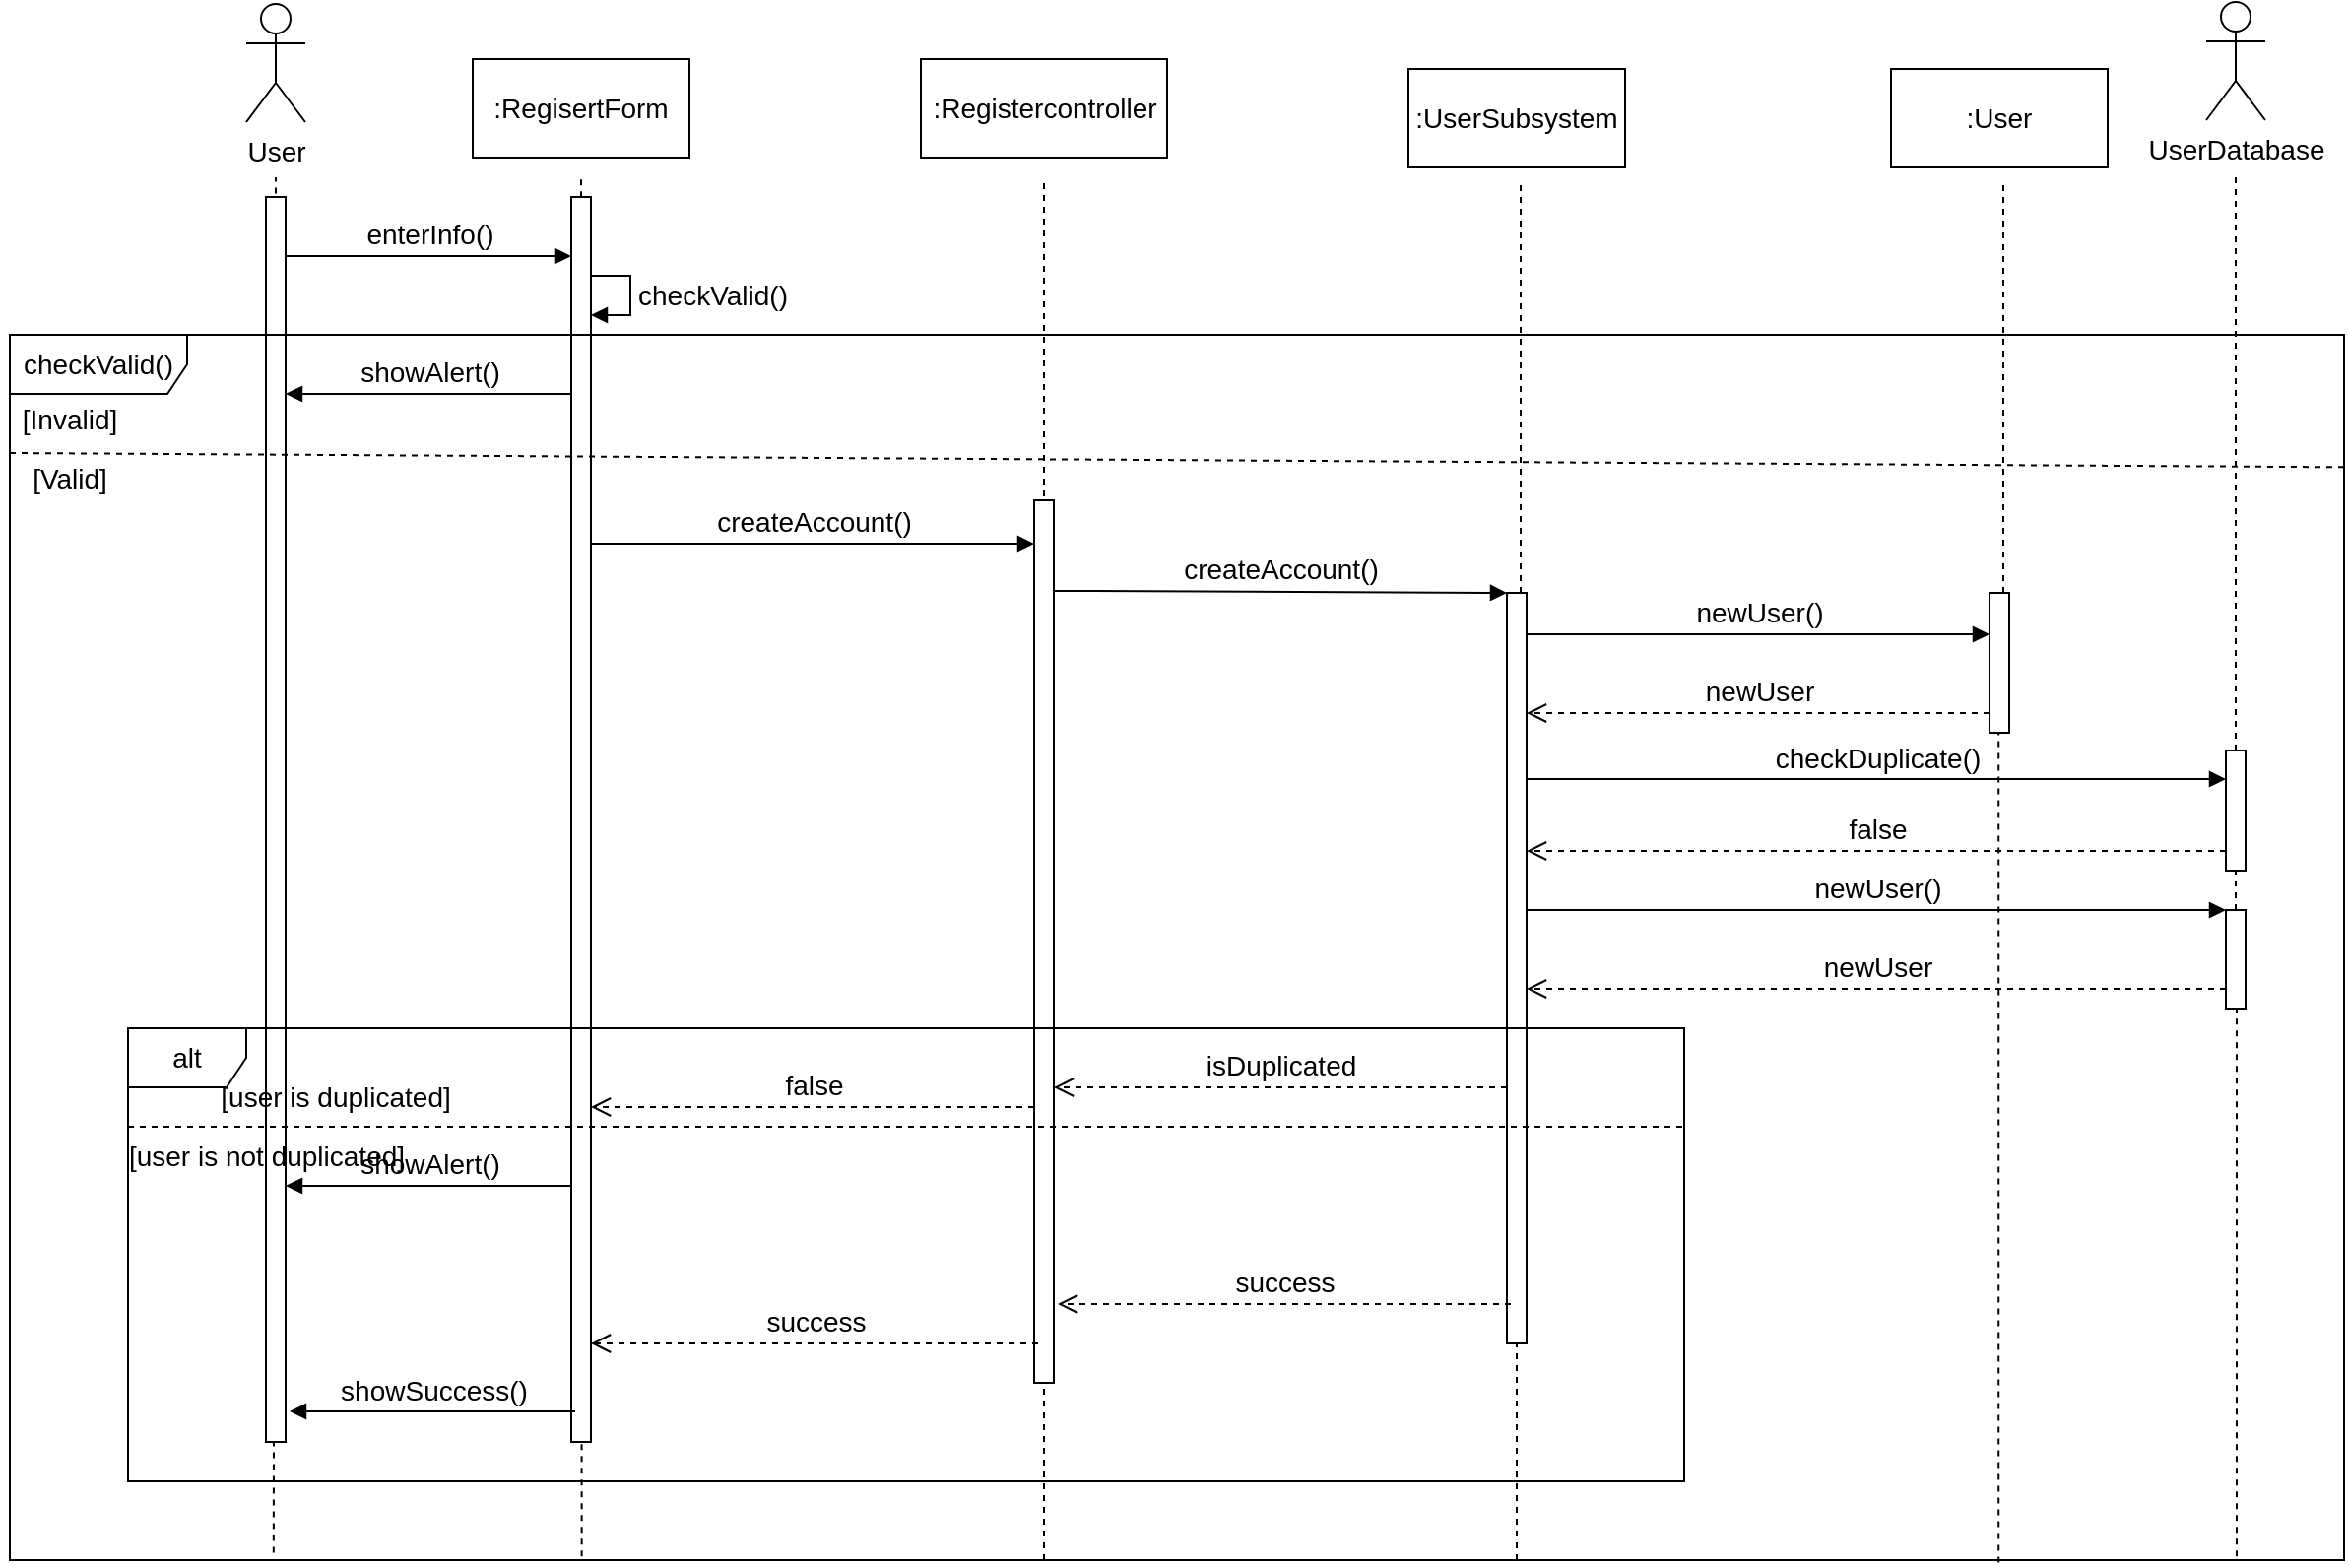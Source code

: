 <mxfile version="27.0.5" pages="12">
  <diagram name="Đăng ký" id="CSyMtuT4UzKuFPXxMD6Q">
    <mxGraphModel dx="1360" dy="843" grid="1" gridSize="10" guides="1" tooltips="1" connect="1" arrows="1" fold="1" page="1" pageScale="1" pageWidth="850" pageHeight="1100" math="0" shadow="0">
      <root>
        <mxCell id="0" />
        <mxCell id="1" parent="0" />
        <mxCell id="bSAmWvmNLgvnrRm7QgKB-43" value="User" style="shape=umlActor;verticalLabelPosition=bottom;verticalAlign=top;html=1;fontSize=14;" parent="1" vertex="1">
          <mxGeometry x="275" y="1050" width="30" height="60" as="geometry" />
        </mxCell>
        <mxCell id="bSAmWvmNLgvnrRm7QgKB-44" value="" style="endArrow=none;dashed=1;html=1;rounded=0;fontSize=14;exitX=0.113;exitY=0.994;exitDx=0;exitDy=0;exitPerimeter=0;" parent="1" edge="1" source="bSAmWvmNLgvnrRm7QgKB-51">
          <mxGeometry width="50" height="50" relative="1" as="geometry">
            <mxPoint x="290" y="1800" as="sourcePoint" />
            <mxPoint x="290" y="1138" as="targetPoint" />
          </mxGeometry>
        </mxCell>
        <mxCell id="bSAmWvmNLgvnrRm7QgKB-45" value="" style="html=1;points=[[0,0,0,0,5],[0,1,0,0,-5],[1,0,0,0,5],[1,1,0,0,-5]];perimeter=orthogonalPerimeter;outlineConnect=0;targetShapes=umlLifeline;portConstraint=eastwest;newEdgeStyle={&quot;curved&quot;:0,&quot;rounded&quot;:0};fontSize=14;" parent="1" vertex="1">
          <mxGeometry x="285" y="1148" width="10" height="632" as="geometry" />
        </mxCell>
        <mxCell id="bSAmWvmNLgvnrRm7QgKB-46" value="" style="endArrow=none;dashed=1;html=1;rounded=0;fontSize=14;exitX=0.245;exitY=0.997;exitDx=0;exitDy=0;exitPerimeter=0;" parent="1" edge="1" source="bSAmWvmNLgvnrRm7QgKB-51">
          <mxGeometry width="50" height="50" relative="1" as="geometry">
            <mxPoint x="445" y="1800" as="sourcePoint" />
            <mxPoint x="445" y="1138" as="targetPoint" />
          </mxGeometry>
        </mxCell>
        <mxCell id="bSAmWvmNLgvnrRm7QgKB-47" value="" style="html=1;points=[[0,0,0,0,5],[0,1,0,0,-5],[1,0,0,0,5],[1,1,0,0,-5]];perimeter=orthogonalPerimeter;outlineConnect=0;targetShapes=umlLifeline;portConstraint=eastwest;newEdgeStyle={&quot;curved&quot;:0,&quot;rounded&quot;:0};fontSize=14;" parent="1" vertex="1">
          <mxGeometry x="440" y="1148" width="10" height="632" as="geometry" />
        </mxCell>
        <mxCell id="bSAmWvmNLgvnrRm7QgKB-48" value="enterInfo()" style="html=1;verticalAlign=bottom;endArrow=block;curved=0;rounded=0;fontSize=14;" parent="1" source="bSAmWvmNLgvnrRm7QgKB-45" target="bSAmWvmNLgvnrRm7QgKB-47" edge="1">
          <mxGeometry width="80" relative="1" as="geometry">
            <mxPoint x="435" y="1298" as="sourcePoint" />
            <mxPoint x="515" y="1298" as="targetPoint" />
            <Array as="points">
              <mxPoint x="365" y="1178" />
            </Array>
          </mxGeometry>
        </mxCell>
        <mxCell id="bSAmWvmNLgvnrRm7QgKB-49" value="showAlert()" style="html=1;verticalAlign=bottom;endArrow=block;curved=0;rounded=0;fontSize=14;" parent="1" source="bSAmWvmNLgvnrRm7QgKB-47" target="bSAmWvmNLgvnrRm7QgKB-45" edge="1">
          <mxGeometry width="80" relative="1" as="geometry">
            <mxPoint x="435" y="1208" as="sourcePoint" />
            <mxPoint x="545" y="1158" as="targetPoint" />
            <Array as="points">
              <mxPoint x="365" y="1248" />
            </Array>
          </mxGeometry>
        </mxCell>
        <mxCell id="bSAmWvmNLgvnrRm7QgKB-50" value="checkValid()" style="html=1;align=left;spacingLeft=2;endArrow=block;rounded=0;edgeStyle=orthogonalEdgeStyle;curved=0;rounded=0;fontSize=14;" parent="1" source="bSAmWvmNLgvnrRm7QgKB-47" target="bSAmWvmNLgvnrRm7QgKB-47" edge="1">
          <mxGeometry relative="1" as="geometry">
            <mxPoint x="535" y="1148" as="sourcePoint" />
            <Array as="points">
              <mxPoint x="470" y="1188" />
              <mxPoint x="470" y="1208" />
            </Array>
            <mxPoint x="540" y="1178.029" as="targetPoint" />
          </mxGeometry>
        </mxCell>
        <mxCell id="bSAmWvmNLgvnrRm7QgKB-51" value="checkValid()" style="shape=umlFrame;whiteSpace=wrap;html=1;pointerEvents=0;width=90;height=30;fontSize=14;" parent="1" vertex="1">
          <mxGeometry x="155" y="1218" width="1185" height="622" as="geometry" />
        </mxCell>
        <mxCell id="bSAmWvmNLgvnrRm7QgKB-52" value="" style="endArrow=none;dashed=1;html=1;rounded=0;fontSize=14;entryX=1;entryY=0.108;entryDx=0;entryDy=0;entryPerimeter=0;" parent="1" target="bSAmWvmNLgvnrRm7QgKB-51" edge="1">
          <mxGeometry width="50" height="50" relative="1" as="geometry">
            <mxPoint x="155" y="1278" as="sourcePoint" />
            <mxPoint x="977" y="1278" as="targetPoint" />
          </mxGeometry>
        </mxCell>
        <mxCell id="bSAmWvmNLgvnrRm7QgKB-53" value="[Invalid]" style="text;html=1;align=center;verticalAlign=middle;resizable=0;points=[];autosize=1;strokeColor=none;fillColor=none;fontSize=14;" parent="1" vertex="1">
          <mxGeometry x="150" y="1246" width="70" height="30" as="geometry" />
        </mxCell>
        <mxCell id="bSAmWvmNLgvnrRm7QgKB-54" value="[Valid]" style="text;html=1;align=center;verticalAlign=middle;resizable=0;points=[];autosize=1;strokeColor=none;fillColor=none;fontSize=14;" parent="1" vertex="1">
          <mxGeometry x="155" y="1276" width="60" height="30" as="geometry" />
        </mxCell>
        <mxCell id="bSAmWvmNLgvnrRm7QgKB-55" value="" style="endArrow=none;dashed=1;html=1;rounded=0;fontSize=14;" parent="1" edge="1">
          <mxGeometry width="50" height="50" relative="1" as="geometry">
            <mxPoint x="680" y="1840" as="sourcePoint" />
            <mxPoint x="680" y="1138" as="targetPoint" />
          </mxGeometry>
        </mxCell>
        <mxCell id="bSAmWvmNLgvnrRm7QgKB-56" value="createAccount(&lt;span style=&quot;background-color: light-dark(#ffffff, var(--ge-dark-color, #121212)); color: light-dark(rgb(0, 0, 0), rgb(255, 255, 255));&quot;&gt;)&lt;/span&gt;" style="html=1;verticalAlign=bottom;endArrow=block;curved=0;rounded=0;fontSize=14;" parent="1" target="bSAmWvmNLgvnrRm7QgKB-57" edge="1">
          <mxGeometry width="80" relative="1" as="geometry">
            <mxPoint x="450" y="1324" as="sourcePoint" />
            <mxPoint x="555" y="1324" as="targetPoint" />
            <Array as="points">
              <mxPoint x="535" y="1324" />
            </Array>
          </mxGeometry>
        </mxCell>
        <mxCell id="bSAmWvmNLgvnrRm7QgKB-57" value="" style="html=1;points=[[0,0,0,0,5],[0,1,0,0,-5],[1,0,0,0,5],[1,1,0,0,-5]];perimeter=orthogonalPerimeter;outlineConnect=0;targetShapes=umlLifeline;portConstraint=eastwest;newEdgeStyle={&quot;curved&quot;:0,&quot;rounded&quot;:0};fontSize=14;" parent="1" vertex="1">
          <mxGeometry x="675" y="1302" width="10" height="448" as="geometry" />
        </mxCell>
        <mxCell id="bSAmWvmNLgvnrRm7QgKB-58" value="success" style="html=1;verticalAlign=bottom;endArrow=open;dashed=1;endSize=8;curved=0;rounded=0;fontSize=14;" parent="1" edge="1">
          <mxGeometry relative="1" as="geometry">
            <mxPoint x="450" y="1730" as="targetPoint" />
            <mxPoint x="677" y="1730" as="sourcePoint" />
            <Array as="points">
              <mxPoint x="521" y="1730" />
            </Array>
          </mxGeometry>
        </mxCell>
        <mxCell id="bSAmWvmNLgvnrRm7QgKB-59" value="showSuccess()" style="html=1;verticalAlign=bottom;endArrow=block;curved=0;rounded=0;fontSize=14;" parent="1" edge="1">
          <mxGeometry width="80" relative="1" as="geometry">
            <mxPoint x="442" y="1764.5" as="sourcePoint" />
            <mxPoint x="297" y="1764.5" as="targetPoint" />
            <Array as="points">
              <mxPoint x="367" y="1764.5" />
            </Array>
          </mxGeometry>
        </mxCell>
        <mxCell id="bSAmWvmNLgvnrRm7QgKB-60" value="" style="endArrow=none;dashed=1;html=1;rounded=0;fontSize=14;" parent="1" source="bSAmWvmNLgvnrRm7QgKB-62" edge="1">
          <mxGeometry width="50" height="50" relative="1" as="geometry">
            <mxPoint x="922" y="1797" as="sourcePoint" />
            <mxPoint x="922" y="1139" as="targetPoint" />
          </mxGeometry>
        </mxCell>
        <mxCell id="bSAmWvmNLgvnrRm7QgKB-61" value="" style="endArrow=none;dashed=1;html=1;rounded=0;fontSize=14;" parent="1" edge="1">
          <mxGeometry width="50" height="50" relative="1" as="geometry">
            <mxPoint x="920" y="1840" as="sourcePoint" />
            <mxPoint x="920" y="1680" as="targetPoint" />
          </mxGeometry>
        </mxCell>
        <mxCell id="bSAmWvmNLgvnrRm7QgKB-62" value="" style="html=1;points=[[0,0,0,0,5],[0,1,0,0,-5],[1,0,0,0,5],[1,1,0,0,-5]];perimeter=orthogonalPerimeter;outlineConnect=0;targetShapes=umlLifeline;portConstraint=eastwest;newEdgeStyle={&quot;curved&quot;:0,&quot;rounded&quot;:0};fontSize=14;" parent="1" vertex="1">
          <mxGeometry x="915" y="1349" width="10" height="381" as="geometry" />
        </mxCell>
        <mxCell id="bSAmWvmNLgvnrRm7QgKB-63" value="&lt;span&gt;:RegisertForm&lt;/span&gt;" style="html=1;whiteSpace=wrap;fontSize=14;" parent="1" vertex="1">
          <mxGeometry x="390" y="1078" width="110" height="50" as="geometry" />
        </mxCell>
        <mxCell id="bSAmWvmNLgvnrRm7QgKB-64" value="&lt;span&gt;:Registercontroller&lt;/span&gt;" style="html=1;whiteSpace=wrap;fontSize=14;" parent="1" vertex="1">
          <mxGeometry x="617.5" y="1078" width="125" height="50" as="geometry" />
        </mxCell>
        <mxCell id="bSAmWvmNLgvnrRm7QgKB-65" value="&lt;span&gt;:UserSubsystem&lt;/span&gt;" style="html=1;whiteSpace=wrap;fontSize=14;" parent="1" vertex="1">
          <mxGeometry x="865" y="1083" width="110" height="50" as="geometry" />
        </mxCell>
        <mxCell id="bSAmWvmNLgvnrRm7QgKB-66" value="createAccount(&lt;span style=&quot;background-color: light-dark(#ffffff, var(--ge-dark-color, #121212)); color: light-dark(rgb(0, 0, 0), rgb(255, 255, 255));&quot;&gt;)&lt;/span&gt;" style="html=1;verticalAlign=bottom;endArrow=block;curved=0;rounded=0;fontSize=14;" parent="1" source="bSAmWvmNLgvnrRm7QgKB-57" target="bSAmWvmNLgvnrRm7QgKB-62" edge="1">
          <mxGeometry width="80" relative="1" as="geometry">
            <mxPoint x="610" y="1368" as="sourcePoint" />
            <mxPoint x="760" y="1368" as="targetPoint" />
            <Array as="points">
              <mxPoint x="705" y="1348" />
            </Array>
          </mxGeometry>
        </mxCell>
        <mxCell id="bSAmWvmNLgvnrRm7QgKB-67" value="success" style="html=1;verticalAlign=bottom;endArrow=open;dashed=1;endSize=8;curved=0;rounded=0;fontSize=14;" parent="1" edge="1">
          <mxGeometry relative="1" as="geometry">
            <mxPoint x="687" y="1710" as="targetPoint" />
            <mxPoint x="917" y="1710" as="sourcePoint" />
            <Array as="points">
              <mxPoint x="788" y="1710" />
            </Array>
          </mxGeometry>
        </mxCell>
        <mxCell id="MYNhYdkE6Erh-mB-rJYP-1" value="" style="endArrow=none;dashed=1;html=1;rounded=0;fontSize=14;" parent="1" source="MYNhYdkE6Erh-mB-rJYP-3" edge="1">
          <mxGeometry width="50" height="50" relative="1" as="geometry">
            <mxPoint x="1167" y="1797" as="sourcePoint" />
            <mxPoint x="1167" y="1139" as="targetPoint" />
          </mxGeometry>
        </mxCell>
        <mxCell id="MYNhYdkE6Erh-mB-rJYP-2" value="" style="endArrow=none;dashed=1;html=1;rounded=0;fontSize=14;exitX=0.852;exitY=1.002;exitDx=0;exitDy=0;exitPerimeter=0;" parent="1" target="MYNhYdkE6Erh-mB-rJYP-3" edge="1" source="bSAmWvmNLgvnrRm7QgKB-51">
          <mxGeometry width="50" height="50" relative="1" as="geometry">
            <mxPoint x="1165" y="1800" as="sourcePoint" />
            <mxPoint x="1167" y="1139" as="targetPoint" />
          </mxGeometry>
        </mxCell>
        <mxCell id="MYNhYdkE6Erh-mB-rJYP-3" value="" style="html=1;points=[[0,0,0,0,5],[0,1,0,0,-5],[1,0,0,0,5],[1,1,0,0,-5]];perimeter=orthogonalPerimeter;outlineConnect=0;targetShapes=umlLifeline;portConstraint=eastwest;newEdgeStyle={&quot;curved&quot;:0,&quot;rounded&quot;:0};fontSize=14;" parent="1" vertex="1">
          <mxGeometry x="1160" y="1349" width="10" height="71" as="geometry" />
        </mxCell>
        <mxCell id="MYNhYdkE6Erh-mB-rJYP-4" value="&lt;span&gt;:User&lt;/span&gt;" style="html=1;whiteSpace=wrap;fontSize=14;" parent="1" vertex="1">
          <mxGeometry x="1110" y="1083" width="110" height="50" as="geometry" />
        </mxCell>
        <mxCell id="MYNhYdkE6Erh-mB-rJYP-5" value="newUser()" style="html=1;verticalAlign=bottom;endArrow=block;curved=0;rounded=0;fontSize=14;" parent="1" source="bSAmWvmNLgvnrRm7QgKB-62" target="MYNhYdkE6Erh-mB-rJYP-3" edge="1">
          <mxGeometry width="80" relative="1" as="geometry">
            <mxPoint x="940" y="1370" as="sourcePoint" />
            <mxPoint x="1180" y="1370" as="targetPoint" />
            <Array as="points">
              <mxPoint x="960" y="1370" />
            </Array>
          </mxGeometry>
        </mxCell>
        <mxCell id="MYNhYdkE6Erh-mB-rJYP-6" value="newUser" style="html=1;verticalAlign=bottom;endArrow=open;dashed=1;endSize=8;curved=0;rounded=0;fontSize=14;" parent="1" edge="1">
          <mxGeometry relative="1" as="geometry">
            <mxPoint x="925" y="1410" as="targetPoint" />
            <mxPoint x="1160" y="1410" as="sourcePoint" />
            <Array as="points">
              <mxPoint x="1026" y="1410" />
            </Array>
          </mxGeometry>
        </mxCell>
        <mxCell id="GIiloaxKGJLDKPR7btRv-4" value="isDuplicated" style="html=1;verticalAlign=bottom;endArrow=open;dashed=1;endSize=8;curved=0;rounded=0;fontSize=14;" parent="1" edge="1">
          <mxGeometry relative="1" as="geometry">
            <mxPoint x="685" y="1600" as="targetPoint" />
            <mxPoint x="915" y="1600" as="sourcePoint" />
            <Array as="points">
              <mxPoint x="796" y="1600" />
            </Array>
          </mxGeometry>
        </mxCell>
        <mxCell id="GIiloaxKGJLDKPR7btRv-5" value="false" style="html=1;verticalAlign=bottom;endArrow=open;dashed=1;endSize=8;curved=0;rounded=0;fontSize=14;" parent="1" edge="1">
          <mxGeometry relative="1" as="geometry">
            <mxPoint x="450" y="1610" as="targetPoint" />
            <mxPoint x="675" y="1610" as="sourcePoint" />
            <Array as="points">
              <mxPoint x="556" y="1610" />
            </Array>
          </mxGeometry>
        </mxCell>
        <mxCell id="GIiloaxKGJLDKPR7btRv-6" value="showAlert()" style="html=1;verticalAlign=bottom;endArrow=block;curved=0;rounded=0;fontSize=14;" parent="1" edge="1">
          <mxGeometry width="80" relative="1" as="geometry">
            <mxPoint x="440" y="1650" as="sourcePoint" />
            <mxPoint x="295" y="1650" as="targetPoint" />
            <Array as="points">
              <mxPoint x="365" y="1650" />
            </Array>
          </mxGeometry>
        </mxCell>
        <mxCell id="GIiloaxKGJLDKPR7btRv-8" value="alt" style="shape=umlFrame;whiteSpace=wrap;html=1;pointerEvents=0;fontSize=14;" parent="1" vertex="1">
          <mxGeometry x="215" y="1570" width="790" height="230" as="geometry" />
        </mxCell>
        <mxCell id="GIiloaxKGJLDKPR7btRv-10" value="" style="endArrow=none;dashed=1;html=1;rounded=0;exitX=-0.003;exitY=0.259;exitDx=0;exitDy=0;exitPerimeter=0;entryX=0.997;entryY=0.259;entryDx=0;entryDy=0;entryPerimeter=0;fontSize=14;" parent="1" edge="1">
          <mxGeometry width="50" height="50" relative="1" as="geometry">
            <mxPoint x="215.0" y="1620" as="sourcePoint" />
            <mxPoint x="1005.0" y="1620" as="targetPoint" />
          </mxGeometry>
        </mxCell>
        <mxCell id="GIiloaxKGJLDKPR7btRv-11" value="[user is duplicated]" style="text;html=1;align=center;verticalAlign=middle;resizable=0;points=[];autosize=1;strokeColor=none;fillColor=none;fontSize=14;" parent="1" vertex="1">
          <mxGeometry x="250" y="1590" width="140" height="30" as="geometry" />
        </mxCell>
        <mxCell id="GIiloaxKGJLDKPR7btRv-12" value="[user is not duplicated]" style="text;html=1;align=center;verticalAlign=middle;resizable=0;points=[];autosize=1;strokeColor=none;fillColor=none;fontSize=14;" parent="1" vertex="1">
          <mxGeometry x="205" y="1620" width="160" height="30" as="geometry" />
        </mxCell>
        <mxCell id="x4T-vujGuAk_x4bTY7AD-3" value="UserDatabase" style="shape=umlActor;verticalLabelPosition=bottom;verticalAlign=top;html=1;fontSize=14;" vertex="1" parent="1">
          <mxGeometry x="1270" y="1049" width="30" height="60" as="geometry" />
        </mxCell>
        <mxCell id="x4T-vujGuAk_x4bTY7AD-4" value="" style="endArrow=none;dashed=1;html=1;rounded=0;fontSize=14;" edge="1" parent="1" source="XxVtPcqeTrk9MGjke-4N-1">
          <mxGeometry width="50" height="50" relative="1" as="geometry">
            <mxPoint x="1285" y="1799" as="sourcePoint" />
            <mxPoint x="1285" y="1137" as="targetPoint" />
          </mxGeometry>
        </mxCell>
        <mxCell id="XxVtPcqeTrk9MGjke-4N-2" value="" style="endArrow=none;dashed=1;html=1;rounded=0;fontSize=14;" edge="1" parent="1" source="XxVtPcqeTrk9MGjke-4N-6" target="XxVtPcqeTrk9MGjke-4N-1">
          <mxGeometry width="50" height="50" relative="1" as="geometry">
            <mxPoint x="1285" y="1799" as="sourcePoint" />
            <mxPoint x="1285" y="1137" as="targetPoint" />
          </mxGeometry>
        </mxCell>
        <mxCell id="XxVtPcqeTrk9MGjke-4N-1" value="" style="html=1;points=[[0,0,0,0,5],[0,1,0,0,-5],[1,0,0,0,5],[1,1,0,0,-5]];perimeter=orthogonalPerimeter;outlineConnect=0;targetShapes=umlLifeline;portConstraint=eastwest;newEdgeStyle={&quot;curved&quot;:0,&quot;rounded&quot;:0};fontSize=14;" vertex="1" parent="1">
          <mxGeometry x="1280" y="1429" width="10" height="61" as="geometry" />
        </mxCell>
        <mxCell id="XxVtPcqeTrk9MGjke-4N-3" value="checkDuplicate()" style="html=1;verticalAlign=bottom;endArrow=block;curved=0;rounded=0;fontSize=14;" edge="1" parent="1">
          <mxGeometry width="80" relative="1" as="geometry">
            <mxPoint x="925" y="1443.5" as="sourcePoint" />
            <mxPoint x="1280" y="1443.5" as="targetPoint" />
            <Array as="points">
              <mxPoint x="970" y="1443.5" />
            </Array>
          </mxGeometry>
        </mxCell>
        <mxCell id="XxVtPcqeTrk9MGjke-4N-5" value="false" style="html=1;verticalAlign=bottom;endArrow=open;dashed=1;endSize=8;curved=0;rounded=0;fontSize=14;" edge="1" parent="1">
          <mxGeometry relative="1" as="geometry">
            <mxPoint x="925" y="1480" as="targetPoint" />
            <mxPoint x="1280" y="1480" as="sourcePoint" />
            <Array as="points">
              <mxPoint x="1051" y="1480" />
            </Array>
          </mxGeometry>
        </mxCell>
        <mxCell id="XxVtPcqeTrk9MGjke-4N-7" value="" style="endArrow=none;dashed=1;html=1;rounded=0;fontSize=14;exitX=0.954;exitY=0.997;exitDx=0;exitDy=0;exitPerimeter=0;" edge="1" parent="1" source="bSAmWvmNLgvnrRm7QgKB-51" target="XxVtPcqeTrk9MGjke-4N-6">
          <mxGeometry width="50" height="50" relative="1" as="geometry">
            <mxPoint x="1285" y="1799" as="sourcePoint" />
            <mxPoint x="1285" y="1490" as="targetPoint" />
          </mxGeometry>
        </mxCell>
        <mxCell id="XxVtPcqeTrk9MGjke-4N-6" value="" style="html=1;points=[[0,0,0,0,5],[0,1,0,0,-5],[1,0,0,0,5],[1,1,0,0,-5]];perimeter=orthogonalPerimeter;outlineConnect=0;targetShapes=umlLifeline;portConstraint=eastwest;newEdgeStyle={&quot;curved&quot;:0,&quot;rounded&quot;:0};fontSize=14;" vertex="1" parent="1">
          <mxGeometry x="1280" y="1510" width="10" height="50" as="geometry" />
        </mxCell>
        <mxCell id="XxVtPcqeTrk9MGjke-4N-8" value="newUser()" style="html=1;verticalAlign=bottom;endArrow=block;curved=0;rounded=0;fontSize=14;" edge="1" parent="1">
          <mxGeometry width="80" relative="1" as="geometry">
            <mxPoint x="925" y="1510" as="sourcePoint" />
            <mxPoint x="1280" y="1510" as="targetPoint" />
            <Array as="points">
              <mxPoint x="970" y="1510" />
            </Array>
          </mxGeometry>
        </mxCell>
        <mxCell id="XxVtPcqeTrk9MGjke-4N-9" value="newUser" style="html=1;verticalAlign=bottom;endArrow=open;dashed=1;endSize=8;curved=0;rounded=0;fontSize=14;" edge="1" parent="1">
          <mxGeometry relative="1" as="geometry">
            <mxPoint x="925" y="1550" as="targetPoint" />
            <mxPoint x="1280" y="1550" as="sourcePoint" />
            <Array as="points">
              <mxPoint x="1051" y="1550" />
            </Array>
          </mxGeometry>
        </mxCell>
      </root>
    </mxGraphModel>
  </diagram>
  <diagram id="eaXd0ea6odBUPUBpOPbp" name="Lớp đăng ký">
    <mxGraphModel dx="1368" dy="838" grid="1" gridSize="10" guides="1" tooltips="1" connect="1" arrows="1" fold="1" page="1" pageScale="1" pageWidth="850" pageHeight="1100" math="0" shadow="0">
      <root>
        <mxCell id="0" />
        <mxCell id="1" parent="0" />
        <mxCell id="m7xDffsqPlL5rMc9zpx5-1" style="edgeStyle=orthogonalEdgeStyle;rounded=0;orthogonalLoop=1;jettySize=auto;html=1;endArrow=none;startFill=0;fontSize=14;" edge="1" parent="1" source="m7xDffsqPlL5rMc9zpx5-2" target="0Ob3xB-CUWGPbmTrARRZ-1">
          <mxGeometry relative="1" as="geometry">
            <mxPoint x="430" y="370" as="targetPoint" />
          </mxGeometry>
        </mxCell>
        <mxCell id="m7xDffsqPlL5rMc9zpx5-2" value="&lt;p style=&quot;margin:0px;margin-top:4px;text-align:center;&quot;&gt;&lt;b&gt;RegisterForm&lt;/b&gt;&lt;/p&gt;&lt;hr style=&quot;border-style:solid;&quot;&gt;&lt;p style=&quot;margin:0px;margin-left:4px;&quot;&gt;&lt;br&gt;&lt;br&gt;&lt;/p&gt;&lt;hr style=&quot;border-style:solid;&quot;&gt;&lt;p style=&quot;margin:0px;margin-left:4px;&quot;&gt;+enterInfo(username: String, phoneNumber: String, gmail: String, password: String) void&lt;/p&gt;&lt;p style=&quot;margin:0px;margin-left:4px;&quot;&gt;+displayForm() void&lt;/p&gt;&lt;p style=&quot;margin:0px;margin-left:4px;&quot;&gt;+checkValid(username: String, phongeNumber: String, gmail: String, password: String) boolean&lt;/p&gt;&lt;p style=&quot;margin:0px;margin-left:4px;&quot;&gt;+showAlert() void&lt;/p&gt;&lt;p style=&quot;margin:0px;margin-left:4px;&quot;&gt;&lt;br&gt;&lt;/p&gt;" style="verticalAlign=top;align=left;overflow=fill;html=1;whiteSpace=wrap;fontSize=14;" vertex="1" parent="1">
          <mxGeometry x="170" y="520" width="190" height="250" as="geometry" />
        </mxCell>
        <mxCell id="m7xDffsqPlL5rMc9zpx5-9" value="1" style="text;html=1;align=center;verticalAlign=middle;resizable=0;points=[];autosize=1;strokeColor=none;fillColor=none;fontSize=14;" vertex="1" parent="1">
          <mxGeometry x="240" y="490" width="30" height="30" as="geometry" />
        </mxCell>
        <mxCell id="5DiRqL1aRj8pFzgLIuKT-2" style="edgeStyle=orthogonalEdgeStyle;rounded=0;orthogonalLoop=1;jettySize=auto;html=1;endArrow=none;startFill=0;fontSize=14;" edge="1" parent="1" source="0Ob3xB-CUWGPbmTrARRZ-1" target="5DiRqL1aRj8pFzgLIuKT-1">
          <mxGeometry relative="1" as="geometry" />
        </mxCell>
        <mxCell id="0Ob3xB-CUWGPbmTrARRZ-1" value="&lt;p style=&quot;margin:0px;margin-top:4px;text-align:center;&quot;&gt;&lt;b&gt;RegisterController&lt;/b&gt;&lt;/p&gt;&lt;hr style=&quot;border-style:solid;&quot;&gt;&lt;p style=&quot;margin:0px;margin-left:4px;&quot;&gt;&lt;br&gt;&lt;br&gt;&lt;/p&gt;&lt;hr style=&quot;border-style:solid;&quot;&gt;&lt;p style=&quot;margin:0px;margin-left:4px;&quot;&gt;+createAccount(userName: String, phoneNumber: String, gmail: String, password: String) boolean&lt;/p&gt;" style="verticalAlign=top;align=left;overflow=fill;html=1;whiteSpace=wrap;fontSize=14;" vertex="1" parent="1">
          <mxGeometry x="320" y="188" width="190" height="210" as="geometry" />
        </mxCell>
        <mxCell id="gXy67674yqZpOjk5dhJz-1" value="1" style="text;html=1;align=center;verticalAlign=middle;resizable=0;points=[];autosize=1;strokeColor=none;fillColor=none;fontSize=14;" vertex="1" parent="1">
          <mxGeometry x="410" y="400" width="30" height="30" as="geometry" />
        </mxCell>
        <mxCell id="5DiRqL1aRj8pFzgLIuKT-6" style="edgeStyle=orthogonalEdgeStyle;rounded=0;orthogonalLoop=1;jettySize=auto;html=1;endArrow=open;startFill=0;dashed=1;endFill=0;strokeWidth=1;endSize=12;fontSize=14;" edge="1" parent="1" source="5DiRqL1aRj8pFzgLIuKT-1" target="5DiRqL1aRj8pFzgLIuKT-5">
          <mxGeometry relative="1" as="geometry" />
        </mxCell>
        <mxCell id="5DiRqL1aRj8pFzgLIuKT-1" value="&lt;p style=&quot;margin:0px;margin-top:4px;text-align:center;&quot;&gt;&lt;b&gt;UserSubsystem&lt;/b&gt;&lt;/p&gt;&lt;hr style=&quot;border-style:solid;&quot;&gt;&lt;p style=&quot;margin:0px;margin-left:4px;&quot;&gt;&lt;br&gt;&lt;br&gt;&lt;/p&gt;&lt;hr style=&quot;border-style:solid;&quot;&gt;&lt;p style=&quot;margin:0px;margin-left:4px;&quot;&gt;+createAccount(userName: String, phoneNumber: String, gmail: String, password: String) boolean&lt;/p&gt;&lt;p style=&quot;margin:0px;margin-left:4px;&quot;&gt;+checkDuplicate(newaccount: User) boolean&lt;/p&gt;" style="verticalAlign=top;align=left;overflow=fill;html=1;whiteSpace=wrap;fontSize=14;" vertex="1" parent="1">
          <mxGeometry x="780" y="200" width="190" height="210" as="geometry" />
        </mxCell>
        <mxCell id="5DiRqL1aRj8pFzgLIuKT-3" value="1" style="text;html=1;align=center;verticalAlign=middle;resizable=0;points=[];autosize=1;strokeColor=none;fillColor=none;fontSize=14;" vertex="1" parent="1">
          <mxGeometry x="510" y="270" width="30" height="30" as="geometry" />
        </mxCell>
        <mxCell id="5DiRqL1aRj8pFzgLIuKT-4" value="1" style="text;html=1;align=center;verticalAlign=middle;resizable=0;points=[];autosize=1;strokeColor=none;fillColor=none;fontSize=14;" vertex="1" parent="1">
          <mxGeometry x="755" y="278" width="30" height="30" as="geometry" />
        </mxCell>
        <mxCell id="5DiRqL1aRj8pFzgLIuKT-5" value="&lt;p style=&quot;margin:0px;margin-top:4px;text-align:center;&quot;&gt;&lt;b&gt;User&lt;/b&gt;&lt;/p&gt;&lt;hr style=&quot;border-style:solid;&quot;&gt;&lt;p style=&quot;margin:0px;margin-left:4px;&quot;&gt;-username: String&lt;/p&gt;&lt;p style=&quot;margin:0px;margin-left:4px;&quot;&gt;-phoneNumber: String&lt;/p&gt;&lt;p style=&quot;margin:0px;margin-left:4px;&quot;&gt;-gmail: String&lt;/p&gt;&lt;p style=&quot;margin:0px;margin-left:4px;&quot;&gt;-password: String&lt;br&gt;&lt;br&gt;&lt;/p&gt;&lt;hr style=&quot;border-style:solid;&quot;&gt;&lt;p style=&quot;margin:0px;margin-left:4px;&quot;&gt;+getUsername(): String&lt;/p&gt;&lt;p style=&quot;margin:0px;margin-left:4px;&quot;&gt;+getPassword(): String&lt;/p&gt;&lt;p style=&quot;margin:0px;margin-left:4px;&quot;&gt;+getPhoneNumber(): String&lt;/p&gt;&lt;p style=&quot;margin:0px;margin-left:4px;&quot;&gt;+getGmail(): String&lt;/p&gt;&lt;p style=&quot;margin:0px;margin-left:4px;&quot;&gt;+User(username: String, phoneNumber: String, gmail: String, password: String) User&lt;/p&gt;" style="verticalAlign=top;align=left;overflow=fill;html=1;whiteSpace=wrap;fontSize=14;" vertex="1" parent="1">
          <mxGeometry x="780" y="530" width="190" height="280" as="geometry" />
        </mxCell>
        <mxCell id="5DiRqL1aRj8pFzgLIuKT-7" value="1" style="text;html=1;align=center;verticalAlign=middle;resizable=0;points=[];autosize=1;strokeColor=none;fillColor=none;fontSize=14;" vertex="1" parent="1">
          <mxGeometry x="840" y="410" width="30" height="30" as="geometry" />
        </mxCell>
        <mxCell id="5DiRqL1aRj8pFzgLIuKT-8" value="1" style="text;html=1;align=center;verticalAlign=middle;resizable=0;points=[];autosize=1;strokeColor=none;fillColor=none;fontSize=14;" vertex="1" parent="1">
          <mxGeometry x="890" y="500" width="30" height="30" as="geometry" />
        </mxCell>
      </root>
    </mxGraphModel>
  </diagram>
  <diagram id="wVcfSmAl5SsrXeK0-WA2" name="Đăng nhập">
    <mxGraphModel dx="1360" dy="843" grid="1" gridSize="10" guides="1" tooltips="1" connect="1" arrows="1" fold="1" page="1" pageScale="1" pageWidth="850" pageHeight="1100" math="0" shadow="0">
      <root>
        <mxCell id="0" />
        <mxCell id="1" parent="0" />
        <mxCell id="1TgyzN1yEkJpgpGhLSUL-1" value="User" style="shape=umlActor;verticalLabelPosition=bottom;verticalAlign=top;html=1;fontSize=14;" parent="1" vertex="1">
          <mxGeometry x="335" y="540" width="30" height="60" as="geometry" />
        </mxCell>
        <mxCell id="1TgyzN1yEkJpgpGhLSUL-2" value="" style="endArrow=none;dashed=1;html=1;rounded=0;fontSize=14;" parent="1" edge="1">
          <mxGeometry width="50" height="50" relative="1" as="geometry">
            <mxPoint x="350" y="1360" as="sourcePoint" />
            <mxPoint x="350" y="628" as="targetPoint" />
          </mxGeometry>
        </mxCell>
        <mxCell id="1TgyzN1yEkJpgpGhLSUL-3" value="" style="html=1;points=[[0,0,0,0,5],[0,1,0,0,-5],[1,0,0,0,5],[1,1,0,0,-5]];perimeter=orthogonalPerimeter;outlineConnect=0;targetShapes=umlLifeline;portConstraint=eastwest;newEdgeStyle={&quot;curved&quot;:0,&quot;rounded&quot;:0};fontSize=14;" parent="1" vertex="1">
          <mxGeometry x="345" y="638" width="10" height="432" as="geometry" />
        </mxCell>
        <mxCell id="1TgyzN1yEkJpgpGhLSUL-4" value="" style="endArrow=none;dashed=1;html=1;rounded=0;fontSize=14;" parent="1" edge="1">
          <mxGeometry width="50" height="50" relative="1" as="geometry">
            <mxPoint x="505" y="1360" as="sourcePoint" />
            <mxPoint x="505" y="628" as="targetPoint" />
          </mxGeometry>
        </mxCell>
        <mxCell id="1TgyzN1yEkJpgpGhLSUL-5" value="" style="html=1;points=[[0,0,0,0,5],[0,1,0,0,-5],[1,0,0,0,5],[1,1,0,0,-5]];perimeter=orthogonalPerimeter;outlineConnect=0;targetShapes=umlLifeline;portConstraint=eastwest;newEdgeStyle={&quot;curved&quot;:0,&quot;rounded&quot;:0};fontSize=14;" parent="1" vertex="1">
          <mxGeometry x="500" y="638" width="10" height="432" as="geometry" />
        </mxCell>
        <mxCell id="1TgyzN1yEkJpgpGhLSUL-6" value="enterInfo()" style="html=1;verticalAlign=bottom;endArrow=block;curved=0;rounded=0;fontSize=14;" parent="1" source="1TgyzN1yEkJpgpGhLSUL-3" target="1TgyzN1yEkJpgpGhLSUL-5" edge="1">
          <mxGeometry width="80" relative="1" as="geometry">
            <mxPoint x="495" y="788" as="sourcePoint" />
            <mxPoint x="575" y="788" as="targetPoint" />
            <Array as="points">
              <mxPoint x="425" y="668" />
            </Array>
          </mxGeometry>
        </mxCell>
        <mxCell id="1TgyzN1yEkJpgpGhLSUL-7" value="showAlert()" style="html=1;verticalAlign=bottom;endArrow=block;curved=0;rounded=0;fontSize=14;" parent="1" source="1TgyzN1yEkJpgpGhLSUL-5" target="1TgyzN1yEkJpgpGhLSUL-3" edge="1">
          <mxGeometry width="80" relative="1" as="geometry">
            <mxPoint x="495" y="698" as="sourcePoint" />
            <mxPoint x="605" y="648" as="targetPoint" />
            <Array as="points">
              <mxPoint x="425" y="738" />
            </Array>
          </mxGeometry>
        </mxCell>
        <mxCell id="1TgyzN1yEkJpgpGhLSUL-8" value="checkValid()" style="html=1;align=left;spacingLeft=2;endArrow=block;rounded=0;edgeStyle=orthogonalEdgeStyle;curved=0;rounded=0;fontSize=14;" parent="1" source="1TgyzN1yEkJpgpGhLSUL-5" target="1TgyzN1yEkJpgpGhLSUL-5" edge="1">
          <mxGeometry relative="1" as="geometry">
            <mxPoint x="595" y="638" as="sourcePoint" />
            <Array as="points">
              <mxPoint x="530" y="678" />
              <mxPoint x="530" y="698" />
            </Array>
            <mxPoint x="600" y="668.029" as="targetPoint" />
          </mxGeometry>
        </mxCell>
        <mxCell id="1TgyzN1yEkJpgpGhLSUL-9" value="checkValid()" style="shape=umlFrame;whiteSpace=wrap;html=1;pointerEvents=0;width=90;height=30;fontSize=14;" parent="1" vertex="1">
          <mxGeometry x="215" y="708" width="1065" height="432" as="geometry" />
        </mxCell>
        <mxCell id="1TgyzN1yEkJpgpGhLSUL-10" value="" style="endArrow=none;dashed=1;html=1;rounded=0;fontSize=14;entryX=1.001;entryY=0.134;entryDx=0;entryDy=0;entryPerimeter=0;" parent="1" target="1TgyzN1yEkJpgpGhLSUL-9" edge="1">
          <mxGeometry width="50" height="50" relative="1" as="geometry">
            <mxPoint x="215" y="768" as="sourcePoint" />
            <mxPoint x="1037" y="768" as="targetPoint" />
          </mxGeometry>
        </mxCell>
        <mxCell id="1TgyzN1yEkJpgpGhLSUL-11" value="[Invalid]" style="text;html=1;align=center;verticalAlign=middle;resizable=0;points=[];autosize=1;strokeColor=none;fillColor=none;fontSize=14;" parent="1" vertex="1">
          <mxGeometry x="210" y="736" width="70" height="30" as="geometry" />
        </mxCell>
        <mxCell id="1TgyzN1yEkJpgpGhLSUL-12" value="[Valid]" style="text;html=1;align=center;verticalAlign=middle;resizable=0;points=[];autosize=1;strokeColor=none;fillColor=none;fontSize=14;" parent="1" vertex="1">
          <mxGeometry x="215" y="766" width="60" height="30" as="geometry" />
        </mxCell>
        <mxCell id="1TgyzN1yEkJpgpGhLSUL-13" value="" style="endArrow=none;dashed=1;html=1;rounded=0;fontSize=14;" parent="1" edge="1">
          <mxGeometry width="50" height="50" relative="1" as="geometry">
            <mxPoint x="740" y="1360" as="sourcePoint" />
            <mxPoint x="740" y="628" as="targetPoint" />
          </mxGeometry>
        </mxCell>
        <mxCell id="1TgyzN1yEkJpgpGhLSUL-14" value="Login()" style="html=1;verticalAlign=bottom;endArrow=block;curved=0;rounded=0;fontSize=14;" parent="1" target="1TgyzN1yEkJpgpGhLSUL-15" edge="1">
          <mxGeometry width="80" relative="1" as="geometry">
            <mxPoint x="510" y="814" as="sourcePoint" />
            <mxPoint x="615" y="814" as="targetPoint" />
            <Array as="points">
              <mxPoint x="595" y="814" />
            </Array>
          </mxGeometry>
        </mxCell>
        <mxCell id="1TgyzN1yEkJpgpGhLSUL-15" value="" style="html=1;points=[[0,0,0,0,5],[0,1,0,0,-5],[1,0,0,0,5],[1,1,0,0,-5]];perimeter=orthogonalPerimeter;outlineConnect=0;targetShapes=umlLifeline;portConstraint=eastwest;newEdgeStyle={&quot;curved&quot;:0,&quot;rounded&quot;:0};fontSize=14;" parent="1" vertex="1">
          <mxGeometry x="735" y="792" width="10" height="248" as="geometry" />
        </mxCell>
        <mxCell id="1TgyzN1yEkJpgpGhLSUL-16" value="success" style="html=1;verticalAlign=bottom;endArrow=open;dashed=1;endSize=8;curved=0;rounded=0;fontSize=14;" parent="1" edge="1">
          <mxGeometry relative="1" as="geometry">
            <mxPoint x="508" y="1020" as="targetPoint" />
            <mxPoint x="735" y="1020" as="sourcePoint" />
            <Array as="points">
              <mxPoint x="579" y="1020" />
            </Array>
          </mxGeometry>
        </mxCell>
        <mxCell id="1TgyzN1yEkJpgpGhLSUL-17" value="showSuccess()" style="html=1;verticalAlign=bottom;endArrow=block;curved=0;rounded=0;fontSize=14;" parent="1" edge="1">
          <mxGeometry width="80" relative="1" as="geometry">
            <mxPoint x="500" y="1054.5" as="sourcePoint" />
            <mxPoint x="355" y="1054.5" as="targetPoint" />
            <Array as="points">
              <mxPoint x="425" y="1054.5" />
            </Array>
          </mxGeometry>
        </mxCell>
        <mxCell id="1TgyzN1yEkJpgpGhLSUL-18" value="" style="endArrow=none;dashed=1;html=1;rounded=0;fontSize=14;" parent="1" source="1TgyzN1yEkJpgpGhLSUL-20" edge="1">
          <mxGeometry width="50" height="50" relative="1" as="geometry">
            <mxPoint x="982" y="1287" as="sourcePoint" />
            <mxPoint x="982" y="629" as="targetPoint" />
          </mxGeometry>
        </mxCell>
        <mxCell id="1TgyzN1yEkJpgpGhLSUL-19" value="" style="endArrow=none;dashed=1;html=1;rounded=0;fontSize=14;" parent="1" edge="1">
          <mxGeometry width="50" height="50" relative="1" as="geometry">
            <mxPoint x="980" y="1360" as="sourcePoint" />
            <mxPoint x="980" y="1020" as="targetPoint" />
          </mxGeometry>
        </mxCell>
        <mxCell id="1TgyzN1yEkJpgpGhLSUL-20" value="" style="html=1;points=[[0,0,0,0,5],[0,1,0,0,-5],[1,0,0,0,5],[1,1,0,0,-5]];perimeter=orthogonalPerimeter;outlineConnect=0;targetShapes=umlLifeline;portConstraint=eastwest;newEdgeStyle={&quot;curved&quot;:0,&quot;rounded&quot;:0};fontSize=14;" parent="1" vertex="1">
          <mxGeometry x="975" y="839" width="10" height="201" as="geometry" />
        </mxCell>
        <mxCell id="1TgyzN1yEkJpgpGhLSUL-21" value="&lt;span&gt;:LoginForm&lt;/span&gt;" style="html=1;whiteSpace=wrap;fontSize=14;" parent="1" vertex="1">
          <mxGeometry x="450" y="568" width="110" height="50" as="geometry" />
        </mxCell>
        <mxCell id="1TgyzN1yEkJpgpGhLSUL-22" value="&lt;span&gt;:LoginController&lt;/span&gt;" style="html=1;whiteSpace=wrap;fontSize=14;" parent="1" vertex="1">
          <mxGeometry x="677.5" y="568" width="125" height="50" as="geometry" />
        </mxCell>
        <mxCell id="1TgyzN1yEkJpgpGhLSUL-23" value="&lt;span&gt;:UserSubsystem&lt;/span&gt;" style="html=1;whiteSpace=wrap;fontSize=14;" parent="1" vertex="1">
          <mxGeometry x="925" y="573" width="110" height="50" as="geometry" />
        </mxCell>
        <mxCell id="1TgyzN1yEkJpgpGhLSUL-24" value="checkAccount()" style="html=1;verticalAlign=bottom;endArrow=block;curved=0;rounded=0;fontSize=14;" parent="1" source="1TgyzN1yEkJpgpGhLSUL-15" target="1TgyzN1yEkJpgpGhLSUL-20" edge="1">
          <mxGeometry width="80" relative="1" as="geometry">
            <mxPoint x="670" y="858" as="sourcePoint" />
            <mxPoint x="820" y="858" as="targetPoint" />
            <Array as="points">
              <mxPoint x="765" y="838" />
            </Array>
          </mxGeometry>
        </mxCell>
        <mxCell id="1TgyzN1yEkJpgpGhLSUL-25" value="success" style="html=1;verticalAlign=bottom;endArrow=open;dashed=1;endSize=8;curved=0;rounded=0;fontSize=14;" parent="1" edge="1">
          <mxGeometry relative="1" as="geometry">
            <mxPoint x="745" y="1000" as="targetPoint" />
            <mxPoint x="975" y="1000" as="sourcePoint" />
            <Array as="points">
              <mxPoint x="846" y="1000" />
            </Array>
          </mxGeometry>
        </mxCell>
        <mxCell id="1TgyzN1yEkJpgpGhLSUL-33" value="notMatch" style="html=1;verticalAlign=bottom;endArrow=open;dashed=1;endSize=8;curved=0;rounded=0;fontSize=14;" parent="1" edge="1">
          <mxGeometry relative="1" as="geometry">
            <mxPoint x="743" y="890" as="targetPoint" />
            <mxPoint x="973" y="890" as="sourcePoint" />
            <Array as="points">
              <mxPoint x="854" y="890" />
            </Array>
          </mxGeometry>
        </mxCell>
        <mxCell id="1TgyzN1yEkJpgpGhLSUL-34" value="false" style="html=1;verticalAlign=bottom;endArrow=open;dashed=1;endSize=8;curved=0;rounded=0;fontSize=14;" parent="1" edge="1">
          <mxGeometry relative="1" as="geometry">
            <mxPoint x="508" y="910" as="targetPoint" />
            <mxPoint x="733" y="910" as="sourcePoint" />
            <Array as="points">
              <mxPoint x="614" y="910" />
            </Array>
          </mxGeometry>
        </mxCell>
        <mxCell id="1TgyzN1yEkJpgpGhLSUL-35" value="showAlert()" style="html=1;verticalAlign=bottom;endArrow=block;curved=0;rounded=0;fontSize=14;" parent="1" edge="1">
          <mxGeometry width="80" relative="1" as="geometry">
            <mxPoint x="498" y="940" as="sourcePoint" />
            <mxPoint x="353" y="940" as="targetPoint" />
            <Array as="points">
              <mxPoint x="423" y="940" />
            </Array>
          </mxGeometry>
        </mxCell>
        <mxCell id="1TgyzN1yEkJpgpGhLSUL-36" value="alt" style="shape=umlFrame;whiteSpace=wrap;html=1;pointerEvents=0;fontSize=14;" parent="1" vertex="1">
          <mxGeometry x="275" y="860" width="965" height="250" as="geometry" />
        </mxCell>
        <mxCell id="1TgyzN1yEkJpgpGhLSUL-37" value="" style="endArrow=none;dashed=1;html=1;rounded=0;exitX=-0.003;exitY=0.259;exitDx=0;exitDy=0;exitPerimeter=0;entryX=1;entryY=0.404;entryDx=0;entryDy=0;entryPerimeter=0;fontSize=14;" parent="1" target="1TgyzN1yEkJpgpGhLSUL-36" edge="1">
          <mxGeometry width="50" height="50" relative="1" as="geometry">
            <mxPoint x="275.0" y="960" as="sourcePoint" />
            <mxPoint x="1065" y="960" as="targetPoint" />
          </mxGeometry>
        </mxCell>
        <mxCell id="1TgyzN1yEkJpgpGhLSUL-38" value="[user is duplicated]" style="text;html=1;align=center;verticalAlign=middle;resizable=0;points=[];autosize=1;strokeColor=none;fillColor=none;fontSize=14;" parent="1" vertex="1">
          <mxGeometry x="265" y="890" width="140" height="30" as="geometry" />
        </mxCell>
        <mxCell id="1TgyzN1yEkJpgpGhLSUL-39" value="[user is not duplicated]" style="text;html=1;align=center;verticalAlign=middle;resizable=0;points=[];autosize=1;strokeColor=none;fillColor=none;fontSize=14;" parent="1" vertex="1">
          <mxGeometry x="265" y="960" width="160" height="30" as="geometry" />
        </mxCell>
        <mxCell id="fpaV1UbwfPucvReP6DVY-1" value="Ref" style="shape=umlFrame;whiteSpace=wrap;html=1;pointerEvents=0;fontSize=14;" parent="1" vertex="1">
          <mxGeometry x="252" y="1150" width="968" height="40" as="geometry" />
        </mxCell>
        <mxCell id="fpaV1UbwfPucvReP6DVY-2" value="Lấy lại mật khẩu" style="text;html=1;align=center;verticalAlign=middle;resizable=0;points=[];autosize=1;strokeColor=none;fillColor=none;fontSize=14;" parent="1" vertex="1">
          <mxGeometry x="675" y="1155" width="130" height="30" as="geometry" />
        </mxCell>
        <mxCell id="fpaV1UbwfPucvReP6DVY-3" value="Ref" style="shape=umlFrame;whiteSpace=wrap;html=1;pointerEvents=0;fontSize=14;" parent="1" vertex="1">
          <mxGeometry x="250" y="1210" width="970" height="40" as="geometry" />
        </mxCell>
        <mxCell id="fpaV1UbwfPucvReP6DVY-4" value="Thay đổi thông tin" style="text;html=1;align=center;verticalAlign=middle;resizable=0;points=[];autosize=1;strokeColor=none;fillColor=none;fontSize=14;" parent="1" vertex="1">
          <mxGeometry x="675" y="1215" width="130" height="30" as="geometry" />
        </mxCell>
        <mxCell id="fpaV1UbwfPucvReP6DVY-5" value="Ref" style="shape=umlFrame;whiteSpace=wrap;html=1;pointerEvents=0;fontSize=14;" parent="1" vertex="1">
          <mxGeometry x="250" y="1270" width="970" height="40" as="geometry" />
        </mxCell>
        <mxCell id="fpaV1UbwfPucvReP6DVY-6" value="Xóa tài khoản" style="text;html=1;align=center;verticalAlign=middle;resizable=0;points=[];autosize=1;strokeColor=none;fillColor=none;fontSize=14;" parent="1" vertex="1">
          <mxGeometry x="685" y="1275" width="110" height="30" as="geometry" />
        </mxCell>
        <mxCell id="n8CH2C3uSUUiY7plgVh1-2" value="" style="endArrow=none;dashed=1;html=1;rounded=0;fontSize=14;" parent="1" edge="1" source="5yc7HZStWNVAAMfHaNY6-2">
          <mxGeometry width="50" height="50" relative="1" as="geometry">
            <mxPoint x="1165" y="1360" as="sourcePoint" />
            <mxPoint x="1165" y="630" as="targetPoint" />
          </mxGeometry>
        </mxCell>
        <mxCell id="CL0JBznGq90KUIlnDu92-1" value="UserDatabase" style="shape=umlActor;verticalLabelPosition=bottom;verticalAlign=top;html=1;fontSize=14;" vertex="1" parent="1">
          <mxGeometry x="1150" y="540" width="30" height="60" as="geometry" />
        </mxCell>
        <mxCell id="5yc7HZStWNVAAMfHaNY6-3" value="" style="endArrow=none;dashed=1;html=1;rounded=0;fontSize=14;" edge="1" parent="1" target="5yc7HZStWNVAAMfHaNY6-2">
          <mxGeometry width="50" height="50" relative="1" as="geometry">
            <mxPoint x="1165" y="1360" as="sourcePoint" />
            <mxPoint x="1165" y="630" as="targetPoint" />
          </mxGeometry>
        </mxCell>
        <mxCell id="5yc7HZStWNVAAMfHaNY6-2" value="" style="html=1;points=[[0,0,0,0,5],[0,1,0,0,-5],[1,0,0,0,5],[1,1,0,0,-5]];perimeter=orthogonalPerimeter;outlineConnect=0;targetShapes=umlLifeline;portConstraint=eastwest;newEdgeStyle={&quot;curved&quot;:0,&quot;rounded&quot;:0};fontSize=14;" vertex="1" parent="1">
          <mxGeometry x="1160" y="839" width="10" height="151" as="geometry" />
        </mxCell>
        <mxCell id="5yc7HZStWNVAAMfHaNY6-4" value="checkAccount()" style="html=1;verticalAlign=bottom;endArrow=block;curved=0;rounded=0;fontSize=14;" edge="1" parent="1" source="1TgyzN1yEkJpgpGhLSUL-20" target="5yc7HZStWNVAAMfHaNY6-2">
          <mxGeometry width="80" relative="1" as="geometry">
            <mxPoint x="985" y="848" as="sourcePoint" />
            <mxPoint x="1215" y="849" as="targetPoint" />
            <Array as="points">
              <mxPoint x="1005" y="848" />
            </Array>
          </mxGeometry>
        </mxCell>
        <mxCell id="5yc7HZStWNVAAMfHaNY6-5" value="notMatch" style="html=1;verticalAlign=bottom;endArrow=open;dashed=1;endSize=8;curved=0;rounded=0;fontSize=14;" edge="1" parent="1" source="5yc7HZStWNVAAMfHaNY6-2" target="1TgyzN1yEkJpgpGhLSUL-20">
          <mxGeometry relative="1" as="geometry">
            <mxPoint x="925" y="880" as="targetPoint" />
            <mxPoint x="1155" y="880" as="sourcePoint" />
            <Array as="points">
              <mxPoint x="1036" y="880" />
            </Array>
          </mxGeometry>
        </mxCell>
        <mxCell id="5yc7HZStWNVAAMfHaNY6-6" value="success" style="html=1;verticalAlign=bottom;endArrow=open;dashed=1;endSize=8;curved=0;rounded=0;fontSize=14;" edge="1" parent="1" target="1TgyzN1yEkJpgpGhLSUL-20">
          <mxGeometry relative="1" as="geometry">
            <mxPoint x="930" y="984.5" as="targetPoint" />
            <mxPoint x="1160" y="984.5" as="sourcePoint" />
            <Array as="points">
              <mxPoint x="1031" y="984.5" />
            </Array>
          </mxGeometry>
        </mxCell>
      </root>
    </mxGraphModel>
  </diagram>
  <diagram id="hoozlNUlAM39Es4dkel_" name="Lớp đăng nhập">
    <mxGraphModel dx="1360" dy="843" grid="1" gridSize="10" guides="1" tooltips="1" connect="1" arrows="1" fold="1" page="1" pageScale="1" pageWidth="850" pageHeight="1100" math="0" shadow="0">
      <root>
        <mxCell id="0" />
        <mxCell id="1" parent="0" />
        <mxCell id="rUq6iCi893aIcEsaKGVk-1" style="edgeStyle=orthogonalEdgeStyle;rounded=0;orthogonalLoop=1;jettySize=auto;html=1;endArrow=none;startFill=0;fontSize=14;" parent="1" source="rUq6iCi893aIcEsaKGVk-2" target="rUq6iCi893aIcEsaKGVk-5" edge="1">
          <mxGeometry relative="1" as="geometry">
            <mxPoint x="400" y="692" as="targetPoint" />
          </mxGeometry>
        </mxCell>
        <mxCell id="rUq6iCi893aIcEsaKGVk-2" value="&lt;p style=&quot;margin:0px;margin-top:4px;text-align:center;&quot;&gt;&lt;b&gt;LoginForm&lt;/b&gt;&lt;/p&gt;&lt;hr style=&quot;border-style:solid;&quot;&gt;&lt;p style=&quot;margin:0px;margin-left:4px;&quot;&gt;&lt;br&gt;&lt;br&gt;&lt;/p&gt;&lt;hr style=&quot;border-style:solid;&quot;&gt;&lt;p style=&quot;margin:0px;margin-left:4px;&quot;&gt;+enterInfo(username: String, password: String) void&lt;/p&gt;&lt;p style=&quot;margin:0px;margin-left:4px;&quot;&gt;+displayForm() void&lt;/p&gt;&lt;p style=&quot;margin:0px;margin-left:4px;&quot;&gt;+checkValid(username: String, password: String) boolean&lt;/p&gt;&lt;p style=&quot;margin:0px;margin-left:4px;&quot;&gt;+showAlert() void&lt;/p&gt;&lt;p style=&quot;margin:0px;margin-left:4px;&quot;&gt;&lt;br&gt;&lt;/p&gt;" style="verticalAlign=top;align=left;overflow=fill;html=1;whiteSpace=wrap;fontSize=14;" parent="1" vertex="1">
          <mxGeometry x="140" y="842" width="190" height="250" as="geometry" />
        </mxCell>
        <mxCell id="rUq6iCi893aIcEsaKGVk-3" value="1" style="text;html=1;align=center;verticalAlign=middle;resizable=0;points=[];autosize=1;strokeColor=none;fillColor=none;fontSize=14;" parent="1" vertex="1">
          <mxGeometry x="210" y="812" width="30" height="30" as="geometry" />
        </mxCell>
        <mxCell id="rUq6iCi893aIcEsaKGVk-4" style="edgeStyle=orthogonalEdgeStyle;rounded=0;orthogonalLoop=1;jettySize=auto;html=1;endArrow=none;startFill=0;fontSize=14;" parent="1" source="rUq6iCi893aIcEsaKGVk-5" target="rUq6iCi893aIcEsaKGVk-8" edge="1">
          <mxGeometry relative="1" as="geometry" />
        </mxCell>
        <mxCell id="rUq6iCi893aIcEsaKGVk-5" value="&lt;p style=&quot;margin:0px;margin-top:4px;text-align:center;&quot;&gt;&lt;b&gt;LoginController&lt;/b&gt;&lt;/p&gt;&lt;hr style=&quot;border-style:solid;&quot;&gt;&lt;p style=&quot;margin:0px;margin-left:4px;&quot;&gt;&lt;br&gt;&lt;br&gt;&lt;/p&gt;&lt;hr style=&quot;border-style:solid;&quot;&gt;&lt;p style=&quot;margin:0px;margin-left:4px;&quot;&gt;+login(userName: String, password: String) boolean&lt;/p&gt;" style="verticalAlign=top;align=left;overflow=fill;html=1;whiteSpace=wrap;fontSize=14;" parent="1" vertex="1">
          <mxGeometry x="290" y="510" width="190" height="210" as="geometry" />
        </mxCell>
        <mxCell id="rUq6iCi893aIcEsaKGVk-6" value="1" style="text;html=1;align=center;verticalAlign=middle;resizable=0;points=[];autosize=1;strokeColor=none;fillColor=none;fontSize=14;" parent="1" vertex="1">
          <mxGeometry x="380" y="722" width="30" height="30" as="geometry" />
        </mxCell>
        <mxCell id="rUq6iCi893aIcEsaKGVk-8" value="&lt;p style=&quot;margin:0px;margin-top:4px;text-align:center;&quot;&gt;&lt;b&gt;UserSubsystem&lt;/b&gt;&lt;/p&gt;&lt;hr style=&quot;border-style:solid;&quot;&gt;&lt;p style=&quot;margin:0px;margin-left:4px;&quot;&gt;&lt;br&gt;&lt;br&gt;&lt;/p&gt;&lt;hr style=&quot;border-style:solid;&quot;&gt;&lt;p style=&quot;margin:0px;margin-left:4px;&quot;&gt;+checkLogin(userName: String, password: String) boolean&lt;/p&gt;" style="verticalAlign=top;align=left;overflow=fill;html=1;whiteSpace=wrap;fontSize=14;" parent="1" vertex="1">
          <mxGeometry x="750" y="522" width="190" height="210" as="geometry" />
        </mxCell>
        <mxCell id="rUq6iCi893aIcEsaKGVk-9" value="1" style="text;html=1;align=center;verticalAlign=middle;resizable=0;points=[];autosize=1;strokeColor=none;fillColor=none;fontSize=14;" parent="1" vertex="1">
          <mxGeometry x="490" y="580" width="30" height="30" as="geometry" />
        </mxCell>
        <mxCell id="rUq6iCi893aIcEsaKGVk-10" value="1" style="text;html=1;align=center;verticalAlign=middle;resizable=0;points=[];autosize=1;strokeColor=none;fillColor=none;fontSize=14;" parent="1" vertex="1">
          <mxGeometry x="725" y="600" width="30" height="30" as="geometry" />
        </mxCell>
      </root>
    </mxGraphModel>
  </diagram>
  <diagram id="B2ftA8MdcVmmoGMZo20v" name="Quên mật khẩu">
    <mxGraphModel dx="1360" dy="843" grid="1" gridSize="10" guides="1" tooltips="1" connect="1" arrows="1" fold="1" page="1" pageScale="1" pageWidth="850" pageHeight="1100" math="0" shadow="0">
      <root>
        <mxCell id="0" />
        <mxCell id="1" parent="0" />
        <mxCell id="AB7EZDm52HKVU5X_UInv-1" value="User" style="shape=umlActor;verticalLabelPosition=bottom;verticalAlign=top;html=1;fontSize=14;" parent="1" vertex="1">
          <mxGeometry x="335" y="380" width="30" height="60" as="geometry" />
        </mxCell>
        <mxCell id="AB7EZDm52HKVU5X_UInv-2" value="" style="endArrow=none;dashed=1;html=1;rounded=0;fontSize=14;" parent="1" edge="1">
          <mxGeometry width="50" height="50" relative="1" as="geometry">
            <mxPoint x="350" y="1380" as="sourcePoint" />
            <mxPoint x="350" y="468" as="targetPoint" />
          </mxGeometry>
        </mxCell>
        <mxCell id="AB7EZDm52HKVU5X_UInv-3" value="" style="html=1;points=[[0,0,0,0,5],[0,1,0,0,-5],[1,0,0,0,5],[1,1,0,0,-5]];perimeter=orthogonalPerimeter;outlineConnect=0;targetShapes=umlLifeline;portConstraint=eastwest;newEdgeStyle={&quot;curved&quot;:0,&quot;rounded&quot;:0};fontSize=14;" parent="1" vertex="1">
          <mxGeometry x="345" y="478" width="10" height="782" as="geometry" />
        </mxCell>
        <mxCell id="AB7EZDm52HKVU5X_UInv-4" value="" style="endArrow=none;dashed=1;html=1;rounded=0;fontSize=14;" parent="1" edge="1">
          <mxGeometry width="50" height="50" relative="1" as="geometry">
            <mxPoint x="505" y="1380" as="sourcePoint" />
            <mxPoint x="505" y="468" as="targetPoint" />
          </mxGeometry>
        </mxCell>
        <mxCell id="AB7EZDm52HKVU5X_UInv-5" value="" style="html=1;points=[[0,0,0,0,5],[0,1,0,0,-5],[1,0,0,0,5],[1,1,0,0,-5]];perimeter=orthogonalPerimeter;outlineConnect=0;targetShapes=umlLifeline;portConstraint=eastwest;newEdgeStyle={&quot;curved&quot;:0,&quot;rounded&quot;:0};fontSize=14;" parent="1" vertex="1">
          <mxGeometry x="500" y="478" width="10" height="782" as="geometry" />
        </mxCell>
        <mxCell id="AB7EZDm52HKVU5X_UInv-6" value="enterInfo()" style="html=1;verticalAlign=bottom;endArrow=block;curved=0;rounded=0;fontSize=14;" parent="1" source="AB7EZDm52HKVU5X_UInv-3" target="AB7EZDm52HKVU5X_UInv-5" edge="1">
          <mxGeometry width="80" relative="1" as="geometry">
            <mxPoint x="495" y="628" as="sourcePoint" />
            <mxPoint x="575" y="628" as="targetPoint" />
            <Array as="points">
              <mxPoint x="425" y="508" />
            </Array>
          </mxGeometry>
        </mxCell>
        <mxCell id="AB7EZDm52HKVU5X_UInv-7" value="showAlert()" style="html=1;verticalAlign=bottom;endArrow=block;curved=0;rounded=0;fontSize=14;" parent="1" source="AB7EZDm52HKVU5X_UInv-5" target="AB7EZDm52HKVU5X_UInv-3" edge="1">
          <mxGeometry width="80" relative="1" as="geometry">
            <mxPoint x="495" y="538" as="sourcePoint" />
            <mxPoint x="605" y="488" as="targetPoint" />
            <Array as="points">
              <mxPoint x="425" y="578" />
            </Array>
          </mxGeometry>
        </mxCell>
        <mxCell id="AB7EZDm52HKVU5X_UInv-8" value="checkValid()" style="html=1;align=left;spacingLeft=2;endArrow=block;rounded=0;edgeStyle=orthogonalEdgeStyle;curved=0;rounded=0;fontSize=14;" parent="1" source="AB7EZDm52HKVU5X_UInv-5" target="AB7EZDm52HKVU5X_UInv-5" edge="1">
          <mxGeometry relative="1" as="geometry">
            <mxPoint x="595" y="478" as="sourcePoint" />
            <Array as="points">
              <mxPoint x="530" y="518" />
              <mxPoint x="530" y="538" />
            </Array>
            <mxPoint x="600" y="508.029" as="targetPoint" />
          </mxGeometry>
        </mxCell>
        <mxCell id="AB7EZDm52HKVU5X_UInv-9" value="checkValid()" style="shape=umlFrame;whiteSpace=wrap;html=1;pointerEvents=0;width=90;height=30;fontSize=14;" parent="1" vertex="1">
          <mxGeometry x="215" y="548" width="1005" height="772" as="geometry" />
        </mxCell>
        <mxCell id="AB7EZDm52HKVU5X_UInv-10" value="" style="endArrow=none;dashed=1;html=1;rounded=0;fontSize=14;entryX=0.999;entryY=0.078;entryDx=0;entryDy=0;entryPerimeter=0;" parent="1" target="AB7EZDm52HKVU5X_UInv-9" edge="1">
          <mxGeometry width="50" height="50" relative="1" as="geometry">
            <mxPoint x="215" y="608" as="sourcePoint" />
            <mxPoint x="1037" y="608" as="targetPoint" />
          </mxGeometry>
        </mxCell>
        <mxCell id="AB7EZDm52HKVU5X_UInv-11" value="[Invalid]" style="text;html=1;align=center;verticalAlign=middle;resizable=0;points=[];autosize=1;strokeColor=none;fillColor=none;fontSize=14;" parent="1" vertex="1">
          <mxGeometry x="210" y="576" width="70" height="30" as="geometry" />
        </mxCell>
        <mxCell id="AB7EZDm52HKVU5X_UInv-12" value="[Valid]" style="text;html=1;align=center;verticalAlign=middle;resizable=0;points=[];autosize=1;strokeColor=none;fillColor=none;fontSize=14;" parent="1" vertex="1">
          <mxGeometry x="215" y="606" width="60" height="30" as="geometry" />
        </mxCell>
        <mxCell id="AB7EZDm52HKVU5X_UInv-13" value="" style="endArrow=none;dashed=1;html=1;rounded=0;fontSize=14;" parent="1" edge="1">
          <mxGeometry width="50" height="50" relative="1" as="geometry">
            <mxPoint x="740" y="1380" as="sourcePoint" />
            <mxPoint x="740" y="468" as="targetPoint" />
          </mxGeometry>
        </mxCell>
        <mxCell id="AB7EZDm52HKVU5X_UInv-14" value="sendCode()" style="html=1;verticalAlign=bottom;endArrow=block;curved=0;rounded=0;fontSize=14;" parent="1" target="AB7EZDm52HKVU5X_UInv-15" edge="1">
          <mxGeometry width="80" relative="1" as="geometry">
            <mxPoint x="510" y="654" as="sourcePoint" />
            <mxPoint x="615" y="654" as="targetPoint" />
            <Array as="points">
              <mxPoint x="595" y="654" />
            </Array>
          </mxGeometry>
        </mxCell>
        <mxCell id="AB7EZDm52HKVU5X_UInv-15" value="" style="html=1;points=[[0,0,0,0,5],[0,1,0,0,-5],[1,0,0,0,5],[1,1,0,0,-5]];perimeter=orthogonalPerimeter;outlineConnect=0;targetShapes=umlLifeline;portConstraint=eastwest;newEdgeStyle={&quot;curved&quot;:0,&quot;rounded&quot;:0};fontSize=14;" parent="1" vertex="1">
          <mxGeometry x="735" y="632" width="10" height="588" as="geometry" />
        </mxCell>
        <mxCell id="AB7EZDm52HKVU5X_UInv-16" value="success" style="html=1;verticalAlign=bottom;endArrow=open;dashed=1;endSize=8;curved=0;rounded=0;fontSize=14;" parent="1" edge="1">
          <mxGeometry relative="1" as="geometry">
            <mxPoint x="510" y="830" as="targetPoint" />
            <mxPoint x="737" y="830" as="sourcePoint" />
            <Array as="points">
              <mxPoint x="581" y="830" />
            </Array>
          </mxGeometry>
        </mxCell>
        <mxCell id="AB7EZDm52HKVU5X_UInv-17" value="showSuccess()" style="html=1;verticalAlign=bottom;endArrow=block;curved=0;rounded=0;fontSize=14;" parent="1" edge="1">
          <mxGeometry width="80" relative="1" as="geometry">
            <mxPoint x="500" y="860" as="sourcePoint" />
            <mxPoint x="355" y="860" as="targetPoint" />
            <Array as="points">
              <mxPoint x="425" y="860" />
            </Array>
          </mxGeometry>
        </mxCell>
        <mxCell id="AB7EZDm52HKVU5X_UInv-18" value="" style="endArrow=none;dashed=1;html=1;rounded=0;fontSize=14;" parent="1" edge="1">
          <mxGeometry width="50" height="50" relative="1" as="geometry">
            <mxPoint x="980" y="1380" as="sourcePoint" />
            <mxPoint x="982" y="469" as="targetPoint" />
          </mxGeometry>
        </mxCell>
        <mxCell id="AB7EZDm52HKVU5X_UInv-19" value="" style="html=1;points=[[0,0,0,0,5],[0,1,0,0,-5],[1,0,0,0,5],[1,1,0,0,-5]];perimeter=orthogonalPerimeter;outlineConnect=0;targetShapes=umlLifeline;portConstraint=eastwest;newEdgeStyle={&quot;curved&quot;:0,&quot;rounded&quot;:0};fontSize=14;" parent="1" vertex="1">
          <mxGeometry x="975" y="1080" width="10" height="80" as="geometry" />
        </mxCell>
        <mxCell id="AB7EZDm52HKVU5X_UInv-20" value="&lt;span&gt;:ChangePasswordView&lt;/span&gt;" style="html=1;whiteSpace=wrap;fontSize=14;" parent="1" vertex="1">
          <mxGeometry x="420" y="413" width="160" height="50" as="geometry" />
        </mxCell>
        <mxCell id="AB7EZDm52HKVU5X_UInv-21" value="&lt;span&gt;:ChangePasswordController&lt;/span&gt;" style="html=1;whiteSpace=wrap;fontSize=14;" parent="1" vertex="1">
          <mxGeometry x="648.75" y="413" width="182.5" height="50" as="geometry" />
        </mxCell>
        <mxCell id="AB7EZDm52HKVU5X_UInv-22" value="&lt;span&gt;:UserSubsystem&lt;/span&gt;" style="html=1;whiteSpace=wrap;fontSize=14;" parent="1" vertex="1">
          <mxGeometry x="925" y="413" width="110" height="50" as="geometry" />
        </mxCell>
        <mxCell id="AB7EZDm52HKVU5X_UInv-23" value="false" style="html=1;verticalAlign=bottom;endArrow=open;dashed=1;endSize=8;curved=0;rounded=0;fontSize=14;" parent="1" edge="1">
          <mxGeometry relative="1" as="geometry">
            <mxPoint x="510" y="730" as="targetPoint" />
            <mxPoint x="735" y="730" as="sourcePoint" />
            <Array as="points">
              <mxPoint x="616" y="730" />
            </Array>
          </mxGeometry>
        </mxCell>
        <mxCell id="AB7EZDm52HKVU5X_UInv-24" value="showAlert()" style="html=1;verticalAlign=bottom;endArrow=block;curved=0;rounded=0;fontSize=14;" parent="1" edge="1">
          <mxGeometry width="80" relative="1" as="geometry">
            <mxPoint x="498" y="780" as="sourcePoint" />
            <mxPoint x="353" y="780" as="targetPoint" />
            <Array as="points">
              <mxPoint x="423" y="780" />
            </Array>
          </mxGeometry>
        </mxCell>
        <mxCell id="AB7EZDm52HKVU5X_UInv-25" value="alt" style="shape=umlFrame;whiteSpace=wrap;html=1;pointerEvents=0;fontSize=14;" parent="1" vertex="1">
          <mxGeometry x="275" y="700" width="915" height="600" as="geometry" />
        </mxCell>
        <mxCell id="AB7EZDm52HKVU5X_UInv-26" value="" style="endArrow=none;dashed=1;html=1;rounded=0;exitX=-0.003;exitY=0.259;exitDx=0;exitDy=0;exitPerimeter=0;entryX=1.003;entryY=0.158;entryDx=0;entryDy=0;entryPerimeter=0;fontSize=14;" parent="1" target="AB7EZDm52HKVU5X_UInv-25" edge="1">
          <mxGeometry width="50" height="50" relative="1" as="geometry">
            <mxPoint x="275.0" y="800" as="sourcePoint" />
            <mxPoint x="1065" y="800" as="targetPoint" />
          </mxGeometry>
        </mxCell>
        <mxCell id="AB7EZDm52HKVU5X_UInv-27" value="[fail]" style="text;html=1;align=center;verticalAlign=middle;resizable=0;points=[];autosize=1;strokeColor=none;fillColor=none;fontSize=14;" parent="1" vertex="1">
          <mxGeometry x="275" y="730" width="50" height="30" as="geometry" />
        </mxCell>
        <mxCell id="AB7EZDm52HKVU5X_UInv-28" value="[success]" style="text;html=1;align=center;verticalAlign=middle;resizable=0;points=[];autosize=1;strokeColor=none;fillColor=none;fontSize=14;" parent="1" vertex="1">
          <mxGeometry x="275" y="800" width="80" height="30" as="geometry" />
        </mxCell>
        <mxCell id="AB7EZDm52HKVU5X_UInv-29" value="sendCode()" style="html=1;align=left;spacingLeft=2;endArrow=block;rounded=0;edgeStyle=orthogonalEdgeStyle;curved=0;rounded=0;fontSize=14;" parent="1" edge="1">
          <mxGeometry relative="1" as="geometry">
            <mxPoint x="745" y="660" as="sourcePoint" />
            <Array as="points">
              <mxPoint x="776" y="660" />
              <mxPoint x="776" y="684" />
            </Array>
            <mxPoint x="745" y="684" as="targetPoint" />
          </mxGeometry>
        </mxCell>
        <mxCell id="AB7EZDm52HKVU5X_UInv-30" value="enterCode()" style="html=1;verticalAlign=bottom;endArrow=block;curved=0;rounded=0;fontSize=14;" parent="1" edge="1">
          <mxGeometry width="80" relative="1" as="geometry">
            <mxPoint x="355" y="920" as="sourcePoint" />
            <mxPoint x="500" y="920" as="targetPoint" />
            <Array as="points">
              <mxPoint x="425" y="920" />
            </Array>
          </mxGeometry>
        </mxCell>
        <mxCell id="AB7EZDm52HKVU5X_UInv-31" value="checkCode()" style="html=1;verticalAlign=bottom;endArrow=block;curved=0;rounded=0;fontSize=14;" parent="1" source="AB7EZDm52HKVU5X_UInv-5" target="AB7EZDm52HKVU5X_UInv-15" edge="1">
          <mxGeometry width="80" relative="1" as="geometry">
            <mxPoint x="530" y="919.5" as="sourcePoint" />
            <mxPoint x="675" y="919.5" as="targetPoint" />
            <Array as="points">
              <mxPoint x="590" y="950" />
            </Array>
          </mxGeometry>
        </mxCell>
        <mxCell id="AB7EZDm52HKVU5X_UInv-32" value="checkCode()" style="html=1;align=left;spacingLeft=2;endArrow=block;rounded=0;edgeStyle=orthogonalEdgeStyle;curved=0;rounded=0;fontSize=14;" parent="1" edge="1">
          <mxGeometry relative="1" as="geometry">
            <mxPoint x="745" y="956" as="sourcePoint" />
            <Array as="points">
              <mxPoint x="776" y="956" />
              <mxPoint x="776" y="980" />
            </Array>
            <mxPoint x="745" y="980" as="targetPoint" />
          </mxGeometry>
        </mxCell>
        <mxCell id="AB7EZDm52HKVU5X_UInv-33" value="success" style="html=1;verticalAlign=bottom;endArrow=open;dashed=1;endSize=8;curved=0;rounded=0;fontSize=14;" parent="1" edge="1">
          <mxGeometry relative="1" as="geometry">
            <mxPoint x="508" y="1000" as="targetPoint" />
            <mxPoint x="735" y="1000" as="sourcePoint" />
            <Array as="points">
              <mxPoint x="579" y="1000" />
            </Array>
          </mxGeometry>
        </mxCell>
        <mxCell id="AB7EZDm52HKVU5X_UInv-34" value="showSuccess()" style="html=1;verticalAlign=bottom;endArrow=block;curved=0;rounded=0;fontSize=14;" parent="1" edge="1">
          <mxGeometry width="80" relative="1" as="geometry">
            <mxPoint x="500" y="1020" as="sourcePoint" />
            <mxPoint x="355" y="1020" as="targetPoint" />
            <Array as="points">
              <mxPoint x="425" y="1020" />
            </Array>
          </mxGeometry>
        </mxCell>
        <mxCell id="AB7EZDm52HKVU5X_UInv-35" value="enterNewPassword()" style="html=1;verticalAlign=bottom;endArrow=block;curved=0;rounded=0;fontSize=14;" parent="1" edge="1">
          <mxGeometry width="80" relative="1" as="geometry">
            <mxPoint x="355" y="1070" as="sourcePoint" />
            <mxPoint x="500" y="1070" as="targetPoint" />
            <Array as="points">
              <mxPoint x="425" y="1070" />
            </Array>
          </mxGeometry>
        </mxCell>
        <mxCell id="AB7EZDm52HKVU5X_UInv-36" value="changePassword()" style="html=1;verticalAlign=bottom;endArrow=block;curved=0;rounded=0;fontSize=14;" parent="1" target="AB7EZDm52HKVU5X_UInv-15" edge="1">
          <mxGeometry width="80" relative="1" as="geometry">
            <mxPoint x="510" y="1090" as="sourcePoint" />
            <mxPoint x="660" y="1090" as="targetPoint" />
            <Array as="points">
              <mxPoint x="569" y="1090" />
            </Array>
          </mxGeometry>
        </mxCell>
        <mxCell id="AB7EZDm52HKVU5X_UInv-37" value="changePassword()" style="html=1;verticalAlign=bottom;endArrow=block;curved=0;rounded=0;fontSize=14;" parent="1" target="AB7EZDm52HKVU5X_UInv-19" edge="1">
          <mxGeometry width="80" relative="1" as="geometry">
            <mxPoint x="745" y="1100" as="sourcePoint" />
            <mxPoint x="970" y="1100" as="targetPoint" />
            <Array as="points">
              <mxPoint x="804" y="1100" />
            </Array>
          </mxGeometry>
        </mxCell>
        <mxCell id="AB7EZDm52HKVU5X_UInv-38" value="success" style="html=1;verticalAlign=bottom;endArrow=open;dashed=1;endSize=8;curved=0;rounded=0;fontSize=14;" parent="1" edge="1">
          <mxGeometry relative="1" as="geometry">
            <mxPoint x="745" y="1150" as="targetPoint" />
            <mxPoint x="972" y="1150" as="sourcePoint" />
            <Array as="points">
              <mxPoint x="816" y="1150" />
            </Array>
          </mxGeometry>
        </mxCell>
        <mxCell id="AB7EZDm52HKVU5X_UInv-39" value="success" style="html=1;verticalAlign=bottom;endArrow=open;dashed=1;endSize=8;curved=0;rounded=0;fontSize=14;" parent="1" edge="1">
          <mxGeometry relative="1" as="geometry">
            <mxPoint x="508" y="1180" as="targetPoint" />
            <mxPoint x="735" y="1180" as="sourcePoint" />
            <Array as="points">
              <mxPoint x="579" y="1180" />
            </Array>
          </mxGeometry>
        </mxCell>
        <mxCell id="AB7EZDm52HKVU5X_UInv-40" value="showSuccess()" style="html=1;verticalAlign=bottom;endArrow=block;curved=0;rounded=0;fontSize=14;" parent="1" edge="1">
          <mxGeometry width="80" relative="1" as="geometry">
            <mxPoint x="500" y="1220" as="sourcePoint" />
            <mxPoint x="355" y="1220" as="targetPoint" />
            <Array as="points">
              <mxPoint x="425" y="1220" />
            </Array>
          </mxGeometry>
        </mxCell>
        <mxCell id="qQlZCZ1bciod04DqcRN--1" value="" style="endArrow=none;dashed=1;html=1;rounded=0;fontSize=14;" edge="1" parent="1" source="qQlZCZ1bciod04DqcRN--4">
          <mxGeometry width="50" height="50" relative="1" as="geometry">
            <mxPoint x="1165" y="1200" as="sourcePoint" />
            <mxPoint x="1165" y="470" as="targetPoint" />
          </mxGeometry>
        </mxCell>
        <mxCell id="qQlZCZ1bciod04DqcRN--2" value="UserDatabase" style="shape=umlActor;verticalLabelPosition=bottom;verticalAlign=top;html=1;fontSize=14;" vertex="1" parent="1">
          <mxGeometry x="1150" y="380" width="30" height="60" as="geometry" />
        </mxCell>
        <mxCell id="qQlZCZ1bciod04DqcRN--3" value="" style="endArrow=none;dashed=1;html=1;rounded=0;fontSize=14;" edge="1" parent="1" target="qQlZCZ1bciod04DqcRN--4">
          <mxGeometry width="50" height="50" relative="1" as="geometry">
            <mxPoint x="1160" y="1380" as="sourcePoint" />
            <mxPoint x="1165" y="470" as="targetPoint" />
          </mxGeometry>
        </mxCell>
        <mxCell id="qQlZCZ1bciod04DqcRN--4" value="" style="html=1;points=[[0,0,0,0,5],[0,1,0,0,-5],[1,0,0,0,5],[1,1,0,0,-5]];perimeter=orthogonalPerimeter;outlineConnect=0;targetShapes=umlLifeline;portConstraint=eastwest;newEdgeStyle={&quot;curved&quot;:0,&quot;rounded&quot;:0};fontSize=14;" vertex="1" parent="1">
          <mxGeometry x="1160" y="1090" width="10" height="80" as="geometry" />
        </mxCell>
        <mxCell id="qQlZCZ1bciod04DqcRN--5" value="changePassword()" style="html=1;verticalAlign=bottom;endArrow=block;curved=0;rounded=0;fontSize=14;" edge="1" parent="1">
          <mxGeometry width="80" relative="1" as="geometry">
            <mxPoint x="985" y="1110" as="sourcePoint" />
            <mxPoint x="1160" y="1110" as="targetPoint" />
            <Array as="points">
              <mxPoint x="1009" y="1110" />
            </Array>
          </mxGeometry>
        </mxCell>
        <mxCell id="qQlZCZ1bciod04DqcRN--6" value="success" style="html=1;verticalAlign=bottom;endArrow=open;dashed=1;endSize=8;curved=0;rounded=0;fontSize=14;" edge="1" parent="1" source="qQlZCZ1bciod04DqcRN--4" target="AB7EZDm52HKVU5X_UInv-19">
          <mxGeometry relative="1" as="geometry">
            <mxPoint x="923" y="1140" as="targetPoint" />
            <mxPoint x="1150" y="1140" as="sourcePoint" />
            <Array as="points">
              <mxPoint x="994" y="1140" />
            </Array>
          </mxGeometry>
        </mxCell>
      </root>
    </mxGraphModel>
  </diagram>
  <diagram id="aasTeGcExRZC2_5GIt1V" name="Lớp quên mật khẩu">
    <mxGraphModel dx="1362" dy="843" grid="1" gridSize="10" guides="1" tooltips="1" connect="1" arrows="1" fold="1" page="1" pageScale="1" pageWidth="850" pageHeight="1100" math="0" shadow="0">
      <root>
        <mxCell id="0" />
        <mxCell id="1" parent="0" />
        <mxCell id="x3f0nxUf7tzE7lzlHFzL-1" style="edgeStyle=orthogonalEdgeStyle;rounded=0;orthogonalLoop=1;jettySize=auto;html=1;endArrow=none;startFill=0;fontSize=14;" parent="1" source="x3f0nxUf7tzE7lzlHFzL-2" target="x3f0nxUf7tzE7lzlHFzL-5" edge="1">
          <mxGeometry relative="1" as="geometry">
            <mxPoint x="510" y="362" as="targetPoint" />
          </mxGeometry>
        </mxCell>
        <mxCell id="x3f0nxUf7tzE7lzlHFzL-2" value="&lt;p style=&quot;margin:0px;margin-top:4px;text-align:center;&quot;&gt;&lt;span style=&quot;background-color: transparent; text-align: left;&quot;&gt;&lt;b&gt;ChangePasswordView&lt;/b&gt;&lt;/span&gt;&lt;/p&gt;&lt;hr style=&quot;border-style:solid;&quot;&gt;&lt;p style=&quot;margin:0px;margin-left:4px;&quot;&gt;&lt;br&gt;&lt;br&gt;&lt;/p&gt;&lt;hr style=&quot;border-style:solid;&quot;&gt;&lt;p style=&quot;margin:0px;margin-left:4px;&quot;&gt;+enterPhoneNumber(phoneNumber: String) void&lt;/p&gt;&lt;p style=&quot;margin:0px;margin-left:4px;&quot;&gt;+displayForm() void&lt;/p&gt;&lt;p style=&quot;margin:0px;margin-left:4px;&quot;&gt;+checkValid(phoneNumber: String) boolean&lt;/p&gt;&lt;p style=&quot;margin:0px;margin-left:4px;&quot;&gt;+showAlert() void&lt;/p&gt;&lt;p style=&quot;margin:0px;margin-left:4px;&quot;&gt;+enterCode(code: String) void&lt;/p&gt;&lt;p style=&quot;margin:0px;margin-left:4px;&quot;&gt;+enterPassword(password: String) void&lt;/p&gt;" style="verticalAlign=top;align=left;overflow=fill;html=1;whiteSpace=wrap;fontSize=14;" parent="1" vertex="1">
          <mxGeometry x="250" y="512" width="290" height="208" as="geometry" />
        </mxCell>
        <mxCell id="x3f0nxUf7tzE7lzlHFzL-3" value="1" style="text;html=1;align=center;verticalAlign=middle;resizable=0;points=[];autosize=1;strokeColor=none;fillColor=none;fontSize=14;" parent="1" vertex="1">
          <mxGeometry x="360" y="482" width="30" height="30" as="geometry" />
        </mxCell>
        <mxCell id="x3f0nxUf7tzE7lzlHFzL-4" style="edgeStyle=orthogonalEdgeStyle;rounded=0;orthogonalLoop=1;jettySize=auto;html=1;endArrow=none;startFill=0;fontSize=14;" parent="1" source="x3f0nxUf7tzE7lzlHFzL-5" target="x3f0nxUf7tzE7lzlHFzL-7" edge="1">
          <mxGeometry relative="1" as="geometry" />
        </mxCell>
        <mxCell id="x3f0nxUf7tzE7lzlHFzL-5" value="&lt;p style=&quot;margin:0px;margin-top:4px;text-align:center;&quot;&gt;&lt;b&gt;ChangePasswordController&lt;/b&gt;&lt;/p&gt;&lt;hr style=&quot;border-style:solid;&quot;&gt;&lt;p style=&quot;margin:0px;margin-left:4px;&quot;&gt;&lt;br&gt;&lt;br&gt;&lt;/p&gt;&lt;hr style=&quot;border-style:solid;&quot;&gt;&lt;p style=&quot;margin:0px;margin-left:4px;&quot;&gt;+sendCode(phoneNumber: String) String&lt;/p&gt;&lt;p style=&quot;margin:0px;margin-left:4px;&quot;&gt;+checkCode(code: String) boolean&lt;/p&gt;&lt;p style=&quot;margin:0px;margin-left:4px;&quot;&gt;+changePassword(phoneNumber: String, code: String) boolean&lt;/p&gt;" style="verticalAlign=top;align=left;overflow=fill;html=1;whiteSpace=wrap;fontSize=14;" parent="1" vertex="1">
          <mxGeometry x="340" y="180" width="250" height="210" as="geometry" />
        </mxCell>
        <mxCell id="x3f0nxUf7tzE7lzlHFzL-6" value="1" style="text;html=1;align=center;verticalAlign=middle;resizable=0;points=[];autosize=1;strokeColor=none;fillColor=none;fontSize=14;" parent="1" vertex="1">
          <mxGeometry x="490" y="392" width="30" height="30" as="geometry" />
        </mxCell>
        <mxCell id="x3f0nxUf7tzE7lzlHFzL-7" value="&lt;p style=&quot;margin:0px;margin-top:4px;text-align:center;&quot;&gt;&lt;b&gt;UserSubsystem&lt;/b&gt;&lt;/p&gt;&lt;hr style=&quot;border-style:solid;&quot;&gt;&lt;p style=&quot;margin:0px;margin-left:4px;&quot;&gt;&lt;br&gt;&lt;br&gt;&lt;/p&gt;&lt;hr style=&quot;border-style:solid;&quot;&gt;&lt;p style=&quot;margin:0px;margin-left:4px;&quot;&gt;+changePassword(phoneNumber: String) boolean&lt;/p&gt;" style="verticalAlign=top;align=left;overflow=fill;html=1;whiteSpace=wrap;fontSize=14;" parent="1" vertex="1">
          <mxGeometry x="860" y="192" width="230" height="210" as="geometry" />
        </mxCell>
        <mxCell id="x3f0nxUf7tzE7lzlHFzL-8" value="1" style="text;html=1;align=center;verticalAlign=middle;resizable=0;points=[];autosize=1;strokeColor=none;fillColor=none;fontSize=14;" parent="1" vertex="1">
          <mxGeometry x="590" y="260" width="30" height="30" as="geometry" />
        </mxCell>
        <mxCell id="x3f0nxUf7tzE7lzlHFzL-9" value="1" style="text;html=1;align=center;verticalAlign=middle;resizable=0;points=[];autosize=1;strokeColor=none;fillColor=none;fontSize=14;" parent="1" vertex="1">
          <mxGeometry x="835" y="270" width="30" height="30" as="geometry" />
        </mxCell>
      </root>
    </mxGraphModel>
  </diagram>
  <diagram id="5ZXoOVbiSDfRSYq_pRfP" name="Thay đổi thông tin">
    <mxGraphModel dx="510" dy="843" grid="1" gridSize="10" guides="1" tooltips="1" connect="1" arrows="1" fold="1" page="1" pageScale="1" pageWidth="850" pageHeight="1100" math="0" shadow="0">
      <root>
        <mxCell id="0" />
        <mxCell id="1" parent="0" />
        <mxCell id="-X7ZQyZjF1fBQVbpQAxd-1" value="User" style="shape=umlActor;verticalLabelPosition=bottom;verticalAlign=top;html=1;fontSize=14;" parent="1" vertex="1">
          <mxGeometry x="1655" y="520" width="30" height="60" as="geometry" />
        </mxCell>
        <mxCell id="-X7ZQyZjF1fBQVbpQAxd-2" value="" style="endArrow=none;dashed=1;html=1;rounded=0;fontSize=14;" parent="1" edge="1">
          <mxGeometry width="50" height="50" relative="1" as="geometry">
            <mxPoint x="1670" y="1160" as="sourcePoint" />
            <mxPoint x="1670" y="608" as="targetPoint" />
          </mxGeometry>
        </mxCell>
        <mxCell id="-X7ZQyZjF1fBQVbpQAxd-3" value="" style="html=1;points=[[0,0,0,0,5],[0,1,0,0,-5],[1,0,0,0,5],[1,1,0,0,-5]];perimeter=orthogonalPerimeter;outlineConnect=0;targetShapes=umlLifeline;portConstraint=eastwest;newEdgeStyle={&quot;curved&quot;:0,&quot;rounded&quot;:0};fontSize=14;" parent="1" vertex="1">
          <mxGeometry x="1665" y="618" width="10" height="452" as="geometry" />
        </mxCell>
        <mxCell id="-X7ZQyZjF1fBQVbpQAxd-4" value="" style="endArrow=none;dashed=1;html=1;rounded=0;fontSize=14;" parent="1" edge="1">
          <mxGeometry width="50" height="50" relative="1" as="geometry">
            <mxPoint x="1825" y="1160" as="sourcePoint" />
            <mxPoint x="1825" y="608" as="targetPoint" />
          </mxGeometry>
        </mxCell>
        <mxCell id="-X7ZQyZjF1fBQVbpQAxd-5" value="" style="html=1;points=[[0,0,0,0,5],[0,1,0,0,-5],[1,0,0,0,5],[1,1,0,0,-5]];perimeter=orthogonalPerimeter;outlineConnect=0;targetShapes=umlLifeline;portConstraint=eastwest;newEdgeStyle={&quot;curved&quot;:0,&quot;rounded&quot;:0};fontSize=14;" parent="1" vertex="1">
          <mxGeometry x="1820" y="618" width="10" height="452" as="geometry" />
        </mxCell>
        <mxCell id="-X7ZQyZjF1fBQVbpQAxd-6" value="enterNewInfo()" style="html=1;verticalAlign=bottom;endArrow=block;curved=0;rounded=0;fontSize=14;" parent="1" source="-X7ZQyZjF1fBQVbpQAxd-3" target="-X7ZQyZjF1fBQVbpQAxd-5" edge="1">
          <mxGeometry width="80" relative="1" as="geometry">
            <mxPoint x="1815" y="768" as="sourcePoint" />
            <mxPoint x="1895" y="768" as="targetPoint" />
            <Array as="points">
              <mxPoint x="1745" y="648" />
            </Array>
          </mxGeometry>
        </mxCell>
        <mxCell id="-X7ZQyZjF1fBQVbpQAxd-7" value="showAlert()" style="html=1;verticalAlign=bottom;endArrow=block;curved=0;rounded=0;fontSize=14;" parent="1" source="-X7ZQyZjF1fBQVbpQAxd-5" target="-X7ZQyZjF1fBQVbpQAxd-3" edge="1">
          <mxGeometry width="80" relative="1" as="geometry">
            <mxPoint x="1815" y="678" as="sourcePoint" />
            <mxPoint x="1925" y="628" as="targetPoint" />
            <Array as="points">
              <mxPoint x="1745" y="718" />
            </Array>
          </mxGeometry>
        </mxCell>
        <mxCell id="-X7ZQyZjF1fBQVbpQAxd-8" value="checkValid()" style="html=1;align=left;spacingLeft=2;endArrow=block;rounded=0;edgeStyle=orthogonalEdgeStyle;curved=0;rounded=0;fontSize=14;" parent="1" source="-X7ZQyZjF1fBQVbpQAxd-5" target="-X7ZQyZjF1fBQVbpQAxd-5" edge="1">
          <mxGeometry relative="1" as="geometry">
            <mxPoint x="1915" y="618" as="sourcePoint" />
            <Array as="points">
              <mxPoint x="1850" y="658" />
              <mxPoint x="1850" y="678" />
            </Array>
            <mxPoint x="1920" y="648.029" as="targetPoint" />
          </mxGeometry>
        </mxCell>
        <mxCell id="-X7ZQyZjF1fBQVbpQAxd-9" value="checkValid()" style="shape=umlFrame;whiteSpace=wrap;html=1;pointerEvents=0;width=90;height=30;fontSize=14;" parent="1" vertex="1">
          <mxGeometry x="1548" y="690" width="1192" height="410" as="geometry" />
        </mxCell>
        <mxCell id="-X7ZQyZjF1fBQVbpQAxd-10" value="" style="endArrow=none;dashed=1;html=1;rounded=0;fontSize=14;entryX=1.003;entryY=0.132;entryDx=0;entryDy=0;entryPerimeter=0;exitX=-0.029;exitY=1.067;exitDx=0;exitDy=0;exitPerimeter=0;" parent="1" source="-X7ZQyZjF1fBQVbpQAxd-11" target="-X7ZQyZjF1fBQVbpQAxd-9" edge="1">
          <mxGeometry width="50" height="50" relative="1" as="geometry">
            <mxPoint x="1535" y="748" as="sourcePoint" />
            <mxPoint x="2357" y="748" as="targetPoint" />
          </mxGeometry>
        </mxCell>
        <mxCell id="-X7ZQyZjF1fBQVbpQAxd-11" value="[Invalid]" style="text;html=1;align=center;verticalAlign=middle;resizable=0;points=[];autosize=1;strokeColor=none;fillColor=none;fontSize=14;" parent="1" vertex="1">
          <mxGeometry x="1548" y="716" width="70" height="30" as="geometry" />
        </mxCell>
        <mxCell id="-X7ZQyZjF1fBQVbpQAxd-12" value="[Valid]" style="text;html=1;align=center;verticalAlign=middle;resizable=0;points=[];autosize=1;strokeColor=none;fillColor=none;fontSize=14;" parent="1" vertex="1">
          <mxGeometry x="1550" y="746" width="60" height="30" as="geometry" />
        </mxCell>
        <mxCell id="-X7ZQyZjF1fBQVbpQAxd-13" value="" style="endArrow=none;dashed=1;html=1;rounded=0;fontSize=14;" parent="1" edge="1">
          <mxGeometry width="50" height="50" relative="1" as="geometry">
            <mxPoint x="2060" y="1160" as="sourcePoint" />
            <mxPoint x="2060" y="608" as="targetPoint" />
          </mxGeometry>
        </mxCell>
        <mxCell id="-X7ZQyZjF1fBQVbpQAxd-14" value="changeInfo()" style="html=1;verticalAlign=bottom;endArrow=block;curved=0;rounded=0;fontSize=14;" parent="1" target="-X7ZQyZjF1fBQVbpQAxd-15" edge="1">
          <mxGeometry width="80" relative="1" as="geometry">
            <mxPoint x="1830" y="794" as="sourcePoint" />
            <mxPoint x="1935" y="794" as="targetPoint" />
            <Array as="points">
              <mxPoint x="1915" y="794" />
            </Array>
          </mxGeometry>
        </mxCell>
        <mxCell id="-X7ZQyZjF1fBQVbpQAxd-15" value="" style="html=1;points=[[0,0,0,0,5],[0,1,0,0,-5],[1,0,0,0,5],[1,1,0,0,-5]];perimeter=orthogonalPerimeter;outlineConnect=0;targetShapes=umlLifeline;portConstraint=eastwest;newEdgeStyle={&quot;curved&quot;:0,&quot;rounded&quot;:0};fontSize=14;" parent="1" vertex="1">
          <mxGeometry x="2055" y="772" width="10" height="268" as="geometry" />
        </mxCell>
        <mxCell id="-X7ZQyZjF1fBQVbpQAxd-18" value="" style="endArrow=none;dashed=1;html=1;rounded=0;fontSize=14;" parent="1" source="oumvmfAklqxvvESQuDcB-3" edge="1">
          <mxGeometry width="50" height="50" relative="1" as="geometry">
            <mxPoint x="2300" y="1520" as="sourcePoint" />
            <mxPoint x="2302" y="609" as="targetPoint" />
          </mxGeometry>
        </mxCell>
        <mxCell id="-X7ZQyZjF1fBQVbpQAxd-20" value="&lt;span&gt;:ChangeInfoView&lt;/span&gt;" style="html=1;whiteSpace=wrap;fontSize=14;" parent="1" vertex="1">
          <mxGeometry x="1750" y="548" width="150" height="50" as="geometry" />
        </mxCell>
        <mxCell id="-X7ZQyZjF1fBQVbpQAxd-21" value="&lt;span&gt;:ChangeInfoController&lt;/span&gt;" style="html=1;whiteSpace=wrap;fontSize=14;" parent="1" vertex="1">
          <mxGeometry x="1983.75" y="548" width="152.5" height="50" as="geometry" />
        </mxCell>
        <mxCell id="-X7ZQyZjF1fBQVbpQAxd-22" value="&lt;span&gt;:UserSubsystem&lt;/span&gt;" style="html=1;whiteSpace=wrap;fontSize=14;" parent="1" vertex="1">
          <mxGeometry x="2245" y="553" width="110" height="50" as="geometry" />
        </mxCell>
        <mxCell id="-X7ZQyZjF1fBQVbpQAxd-28" value="success" style="html=1;verticalAlign=bottom;endArrow=open;dashed=1;endSize=8;curved=0;rounded=0;fontSize=14;" parent="1" edge="1">
          <mxGeometry relative="1" as="geometry">
            <mxPoint x="1830" y="1008.5" as="targetPoint" />
            <mxPoint x="2057" y="1008.5" as="sourcePoint" />
            <Array as="points">
              <mxPoint x="1901" y="1008.5" />
            </Array>
          </mxGeometry>
        </mxCell>
        <mxCell id="-X7ZQyZjF1fBQVbpQAxd-29" value="showSuccess()" style="html=1;verticalAlign=bottom;endArrow=block;curved=0;rounded=0;fontSize=14;" parent="1" edge="1">
          <mxGeometry width="80" relative="1" as="geometry">
            <mxPoint x="1820" y="1040" as="sourcePoint" />
            <mxPoint x="1675" y="1040" as="targetPoint" />
            <Array as="points">
              <mxPoint x="1745" y="1040" />
            </Array>
          </mxGeometry>
        </mxCell>
        <mxCell id="-X7ZQyZjF1fBQVbpQAxd-36" value="" style="endArrow=none;dashed=1;html=1;rounded=0;fontSize=14;" parent="1" source="-X7ZQyZjF1fBQVbpQAxd-40" edge="1">
          <mxGeometry width="50" height="50" relative="1" as="geometry">
            <mxPoint x="2485" y="1340" as="sourcePoint" />
            <mxPoint x="2485" y="610" as="targetPoint" />
          </mxGeometry>
        </mxCell>
        <mxCell id="-X7ZQyZjF1fBQVbpQAxd-37" value="&lt;span&gt;:User&lt;/span&gt;" style="html=1;whiteSpace=wrap;fontSize=14;" parent="1" vertex="1">
          <mxGeometry x="2430" y="553" width="110" height="50" as="geometry" />
        </mxCell>
        <mxCell id="-X7ZQyZjF1fBQVbpQAxd-38" value="changeInfo()" style="html=1;verticalAlign=bottom;endArrow=block;curved=0;rounded=0;fontSize=14;" parent="1" source="-X7ZQyZjF1fBQVbpQAxd-15" target="-X7ZQyZjF1fBQVbpQAxd-40" edge="1">
          <mxGeometry width="80" relative="1" as="geometry">
            <mxPoint x="2070" y="810" as="sourcePoint" />
            <mxPoint x="2295" y="810" as="targetPoint" />
            <Array as="points">
              <mxPoint x="2155" y="810" />
            </Array>
          </mxGeometry>
        </mxCell>
        <mxCell id="-X7ZQyZjF1fBQVbpQAxd-39" value="" style="endArrow=none;dashed=1;html=1;rounded=0;fontSize=14;" parent="1" target="-X7ZQyZjF1fBQVbpQAxd-40" edge="1">
          <mxGeometry width="50" height="50" relative="1" as="geometry">
            <mxPoint x="2485" y="1160" as="sourcePoint" />
            <mxPoint x="2485" y="610" as="targetPoint" />
          </mxGeometry>
        </mxCell>
        <mxCell id="-X7ZQyZjF1fBQVbpQAxd-40" value="" style="html=1;points=[[0,0,0,0,5],[0,1,0,0,-5],[1,0,0,0,5],[1,1,0,0,-5]];perimeter=orthogonalPerimeter;outlineConnect=0;targetShapes=umlLifeline;portConstraint=eastwest;newEdgeStyle={&quot;curved&quot;:0,&quot;rounded&quot;:0};fontSize=14;" parent="1" vertex="1">
          <mxGeometry x="2480" y="800" width="10" height="80" as="geometry" />
        </mxCell>
        <mxCell id="oumvmfAklqxvvESQuDcB-1" value="success" style="html=1;verticalAlign=bottom;endArrow=open;dashed=1;endSize=8;curved=0;rounded=0;fontSize=14;" parent="1" source="-X7ZQyZjF1fBQVbpQAxd-40" target="-X7ZQyZjF1fBQVbpQAxd-15" edge="1">
          <mxGeometry relative="1" as="geometry">
            <mxPoint x="2100" y="860" as="targetPoint" />
            <mxPoint x="2327" y="860" as="sourcePoint" />
            <Array as="points">
              <mxPoint x="2171" y="860" />
            </Array>
          </mxGeometry>
        </mxCell>
        <mxCell id="oumvmfAklqxvvESQuDcB-2" value="" style="endArrow=none;dashed=1;html=1;rounded=0;fontSize=14;" parent="1" target="oumvmfAklqxvvESQuDcB-3" edge="1">
          <mxGeometry width="50" height="50" relative="1" as="geometry">
            <mxPoint x="2300" y="1160" as="sourcePoint" />
            <mxPoint x="2302" y="609" as="targetPoint" />
          </mxGeometry>
        </mxCell>
        <mxCell id="oumvmfAklqxvvESQuDcB-3" value="" style="html=1;points=[[0,0,0,0,5],[0,1,0,0,-5],[1,0,0,0,5],[1,1,0,0,-5]];perimeter=orthogonalPerimeter;outlineConnect=0;targetShapes=umlLifeline;portConstraint=eastwest;newEdgeStyle={&quot;curved&quot;:0,&quot;rounded&quot;:0};fontSize=14;" parent="1" vertex="1">
          <mxGeometry x="2295" y="910" width="10" height="80" as="geometry" />
        </mxCell>
        <mxCell id="oumvmfAklqxvvESQuDcB-4" value="updateUser()" style="html=1;verticalAlign=bottom;endArrow=block;curved=0;rounded=0;fontSize=14;" parent="1" edge="1">
          <mxGeometry width="80" relative="1" as="geometry">
            <mxPoint x="2065" y="920" as="sourcePoint" />
            <mxPoint x="2295" y="920" as="targetPoint" />
            <Array as="points">
              <mxPoint x="2150" y="920" />
            </Array>
          </mxGeometry>
        </mxCell>
        <mxCell id="oumvmfAklqxvvESQuDcB-5" value="success" style="html=1;verticalAlign=bottom;endArrow=open;dashed=1;endSize=8;curved=0;rounded=0;fontSize=14;" parent="1" source="oumvmfAklqxvvESQuDcB-3" edge="1">
          <mxGeometry relative="1" as="geometry">
            <mxPoint x="2065" y="980" as="targetPoint" />
            <mxPoint x="2295" y="970" as="sourcePoint" />
            <Array as="points">
              <mxPoint x="2136" y="980" />
            </Array>
          </mxGeometry>
        </mxCell>
        <mxCell id="aN5_2fU3XrXKSdD61HLw-1" value="" style="endArrow=none;dashed=1;html=1;rounded=0;fontSize=14;" edge="1" parent="1" source="aN5_2fU3XrXKSdD61HLw-4">
          <mxGeometry width="50" height="50" relative="1" as="geometry">
            <mxPoint x="2675" y="1340" as="sourcePoint" />
            <mxPoint x="2675" y="610" as="targetPoint" />
          </mxGeometry>
        </mxCell>
        <mxCell id="aN5_2fU3XrXKSdD61HLw-2" value="UserDatabase" style="shape=umlActor;verticalLabelPosition=bottom;verticalAlign=top;html=1;fontSize=14;" vertex="1" parent="1">
          <mxGeometry x="2660" y="520" width="30" height="60" as="geometry" />
        </mxCell>
        <mxCell id="aN5_2fU3XrXKSdD61HLw-3" value="" style="endArrow=none;dashed=1;html=1;rounded=0;fontSize=14;" edge="1" parent="1" target="aN5_2fU3XrXKSdD61HLw-4">
          <mxGeometry width="50" height="50" relative="1" as="geometry">
            <mxPoint x="2675" y="1160" as="sourcePoint" />
            <mxPoint x="2675" y="610" as="targetPoint" />
          </mxGeometry>
        </mxCell>
        <mxCell id="aN5_2fU3XrXKSdD61HLw-4" value="" style="html=1;points=[[0,0,0,0,5],[0,1,0,0,-5],[1,0,0,0,5],[1,1,0,0,-5]];perimeter=orthogonalPerimeter;outlineConnect=0;targetShapes=umlLifeline;portConstraint=eastwest;newEdgeStyle={&quot;curved&quot;:0,&quot;rounded&quot;:0};fontSize=14;" vertex="1" parent="1">
          <mxGeometry x="2670" y="810" width="10" height="60" as="geometry" />
        </mxCell>
        <mxCell id="aN5_2fU3XrXKSdD61HLw-9" value="changeInfo()" style="html=1;verticalAlign=bottom;endArrow=block;curved=0;rounded=0;fontSize=14;" edge="1" parent="1">
          <mxGeometry width="80" relative="1" as="geometry">
            <mxPoint x="2490" y="820" as="sourcePoint" />
            <mxPoint x="2670" y="820" as="targetPoint" />
            <Array as="points">
              <mxPoint x="2600" y="820" />
            </Array>
          </mxGeometry>
        </mxCell>
        <mxCell id="aN5_2fU3XrXKSdD61HLw-11" value="success" style="html=1;verticalAlign=bottom;endArrow=open;dashed=1;endSize=8;curved=0;rounded=0;fontSize=14;" edge="1" parent="1">
          <mxGeometry relative="1" as="geometry">
            <mxPoint x="2490" y="850" as="targetPoint" />
            <mxPoint x="2670" y="850" as="sourcePoint" />
            <Array as="points">
              <mxPoint x="2511" y="850" />
            </Array>
          </mxGeometry>
        </mxCell>
      </root>
    </mxGraphModel>
  </diagram>
  <diagram id="Ni5QkcUTU315_5CmW8Mx" name="Lớp thay đổi thông tin">
    <mxGraphModel dx="1362" dy="843" grid="1" gridSize="10" guides="1" tooltips="1" connect="1" arrows="1" fold="1" page="1" pageScale="1" pageWidth="850" pageHeight="1100" math="0" shadow="0">
      <root>
        <mxCell id="0" />
        <mxCell id="1" parent="0" />
        <mxCell id="O04FnWVV-5QfGInzZ-uq-1" style="edgeStyle=orthogonalEdgeStyle;rounded=0;orthogonalLoop=1;jettySize=auto;html=1;endArrow=none;startFill=0;fontSize=14;" parent="1" source="O04FnWVV-5QfGInzZ-uq-2" target="O04FnWVV-5QfGInzZ-uq-5" edge="1">
          <mxGeometry relative="1" as="geometry">
            <mxPoint x="690" y="882" as="targetPoint" />
            <Array as="points">
              <mxPoint x="575" y="971" />
              <mxPoint x="560" y="971" />
            </Array>
          </mxGeometry>
        </mxCell>
        <mxCell id="O04FnWVV-5QfGInzZ-uq-2" value="&lt;p style=&quot;margin:0px;margin-top:4px;text-align:center;&quot;&gt;&lt;span style=&quot;background-color: transparent; text-align: left;&quot;&gt;&lt;b&gt;ChangeInfoView&lt;/b&gt;&lt;/span&gt;&lt;/p&gt;&lt;hr style=&quot;border-style:solid;&quot;&gt;&lt;p style=&quot;margin:0px;margin-left:4px;&quot;&gt;&lt;br&gt;&lt;br&gt;&lt;/p&gt;&lt;hr style=&quot;border-style:solid;&quot;&gt;&lt;p style=&quot;margin:0px;margin-left:4px;&quot;&gt;+enterNewInfo(phoneNumber: String, gmail:&amp;nbsp; String) void&lt;/p&gt;&lt;p style=&quot;margin:0px;margin-left:4px;&quot;&gt;+displayForm() void&lt;/p&gt;&lt;p style=&quot;margin:0px;margin-left:4px;&quot;&gt;+checkValid(phoneNumber: String, gmail: String) boolean&lt;/p&gt;&lt;p style=&quot;margin:0px;margin-left:4px;&quot;&gt;+showAlert() void&lt;/p&gt;" style="verticalAlign=top;align=left;overflow=fill;html=1;whiteSpace=wrap;fontSize=14;" parent="1" vertex="1">
          <mxGeometry x="430" y="1032" width="290" height="208" as="geometry" />
        </mxCell>
        <mxCell id="O04FnWVV-5QfGInzZ-uq-3" value="1" style="text;html=1;align=center;verticalAlign=middle;resizable=0;points=[];autosize=1;strokeColor=none;fillColor=none;fontSize=14;" parent="1" vertex="1">
          <mxGeometry x="540" y="1002" width="30" height="30" as="geometry" />
        </mxCell>
        <mxCell id="O04FnWVV-5QfGInzZ-uq-4" style="edgeStyle=orthogonalEdgeStyle;rounded=0;orthogonalLoop=1;jettySize=auto;html=1;endArrow=none;startFill=0;fontSize=14;" parent="1" source="O04FnWVV-5QfGInzZ-uq-5" target="O04FnWVV-5QfGInzZ-uq-7" edge="1">
          <mxGeometry relative="1" as="geometry" />
        </mxCell>
        <mxCell id="O04FnWVV-5QfGInzZ-uq-5" value="&lt;p style=&quot;margin:0px;margin-top:4px;text-align:center;&quot;&gt;&lt;b&gt;ChangeInfoController&lt;/b&gt;&lt;/p&gt;&lt;hr style=&quot;border-style:solid;&quot;&gt;&lt;p style=&quot;margin:0px;margin-left:4px;&quot;&gt;&lt;br&gt;&lt;br&gt;&lt;/p&gt;&lt;hr style=&quot;border-style:solid;&quot;&gt;&lt;p style=&quot;margin:0px;margin-left:4px;&quot;&gt;+changeInfo(phoneNumber: String, gmail: String) boolean&lt;/p&gt;&lt;p style=&quot;margin:0px;margin-left:4px;&quot;&gt;&lt;br&gt;&lt;/p&gt;" style="verticalAlign=top;align=left;overflow=fill;html=1;whiteSpace=wrap;fontSize=14;" parent="1" vertex="1">
          <mxGeometry x="520" y="700" width="250" height="210" as="geometry" />
        </mxCell>
        <mxCell id="O04FnWVV-5QfGInzZ-uq-6" value="1" style="text;html=1;align=center;verticalAlign=middle;resizable=0;points=[];autosize=1;strokeColor=none;fillColor=none;fontSize=14;" parent="1" vertex="1">
          <mxGeometry x="560" y="910" width="30" height="30" as="geometry" />
        </mxCell>
        <mxCell id="O04FnWVV-5QfGInzZ-uq-7" value="&lt;p style=&quot;margin:0px;margin-top:4px;text-align:center;&quot;&gt;&lt;b&gt;UserSubsystem&lt;/b&gt;&lt;/p&gt;&lt;hr style=&quot;border-style:solid;&quot;&gt;&lt;p style=&quot;margin:0px;margin-left:4px;&quot;&gt;&lt;br&gt;&lt;br&gt;&lt;/p&gt;&lt;hr style=&quot;border-style:solid;&quot;&gt;&lt;p style=&quot;margin:0px;margin-left:4px;&quot;&gt;+updateUser(user: User) User&lt;/p&gt;" style="verticalAlign=top;align=left;overflow=fill;html=1;whiteSpace=wrap;fontSize=14;" parent="1" vertex="1">
          <mxGeometry x="1040" y="712" width="230" height="210" as="geometry" />
        </mxCell>
        <mxCell id="O04FnWVV-5QfGInzZ-uq-8" value="1" style="text;html=1;align=center;verticalAlign=middle;resizable=0;points=[];autosize=1;strokeColor=none;fillColor=none;fontSize=14;" parent="1" vertex="1">
          <mxGeometry x="770" y="780" width="30" height="30" as="geometry" />
        </mxCell>
        <mxCell id="O04FnWVV-5QfGInzZ-uq-9" value="1" style="text;html=1;align=center;verticalAlign=middle;resizable=0;points=[];autosize=1;strokeColor=none;fillColor=none;fontSize=14;" parent="1" vertex="1">
          <mxGeometry x="1015" y="790" width="30" height="30" as="geometry" />
        </mxCell>
        <mxCell id="-cG2UuUaUdYzZK-wfZQT-1" style="edgeStyle=orthogonalEdgeStyle;rounded=0;orthogonalLoop=1;jettySize=auto;html=1;endArrow=open;startFill=0;dashed=1;endFill=0;strokeWidth=1;endSize=12;fontSize=14;" parent="1" edge="1">
          <mxGeometry relative="1" as="geometry">
            <mxPoint x="730" y="910" as="sourcePoint" />
            <mxPoint x="1135" y="1042" as="targetPoint" />
            <Array as="points">
              <mxPoint x="730" y="1000" />
              <mxPoint x="1135" y="1000" />
            </Array>
          </mxGeometry>
        </mxCell>
        <mxCell id="-cG2UuUaUdYzZK-wfZQT-2" value="&lt;p style=&quot;margin:0px;margin-top:4px;text-align:center;&quot;&gt;&lt;b&gt;User&lt;/b&gt;&lt;/p&gt;&lt;hr style=&quot;border-style:solid;&quot;&gt;&lt;p style=&quot;margin:0px;margin-left:4px;&quot;&gt;-username: String&lt;/p&gt;&lt;p style=&quot;margin:0px;margin-left:4px;&quot;&gt;-phoneNumber: String&lt;/p&gt;&lt;p style=&quot;margin:0px;margin-left:4px;&quot;&gt;-gmail: String&lt;/p&gt;&lt;p style=&quot;margin:0px;margin-left:4px;&quot;&gt;-password: String&lt;br&gt;&lt;br&gt;&lt;/p&gt;&lt;hr style=&quot;border-style:solid;&quot;&gt;&lt;p style=&quot;margin:0px;margin-left:4px;&quot;&gt;+getUsername(): String&lt;/p&gt;&lt;p style=&quot;margin:0px;margin-left:4px;&quot;&gt;+getPassword(): String&lt;/p&gt;&lt;p style=&quot;margin:0px;margin-left:4px;&quot;&gt;+getPhoneNumber(): String&lt;/p&gt;&lt;p style=&quot;margin:0px;margin-left:4px;&quot;&gt;+getGmail(): String&lt;/p&gt;&lt;p style=&quot;margin:0px;margin-left:4px;&quot;&gt;+User(username: String, phoneNumber: String, gmail: String, password: String) User&lt;/p&gt;" style="verticalAlign=top;align=left;overflow=fill;html=1;whiteSpace=wrap;fontSize=14;" parent="1" vertex="1">
          <mxGeometry x="1070" y="1042" width="190" height="280" as="geometry" />
        </mxCell>
        <mxCell id="-cG2UuUaUdYzZK-wfZQT-3" value="1" style="text;html=1;align=center;verticalAlign=middle;resizable=0;points=[];autosize=1;strokeColor=none;fillColor=none;fontSize=14;" parent="1" vertex="1">
          <mxGeometry x="730" y="910" width="30" height="30" as="geometry" />
        </mxCell>
        <mxCell id="-cG2UuUaUdYzZK-wfZQT-4" value="1" style="text;html=1;align=center;verticalAlign=middle;resizable=0;points=[];autosize=1;strokeColor=none;fillColor=none;fontSize=14;" parent="1" vertex="1">
          <mxGeometry x="1100" y="1012" width="30" height="30" as="geometry" />
        </mxCell>
      </root>
    </mxGraphModel>
  </diagram>
  <diagram id="kElVVlxpfl6B2fEcmFiX" name="Xóa tài khoản">
    <mxGraphModel dx="1295" dy="803" grid="1" gridSize="10" guides="1" tooltips="1" connect="1" arrows="1" fold="1" page="1" pageScale="1" pageWidth="850" pageHeight="1100" math="0" shadow="0">
      <root>
        <mxCell id="0" />
        <mxCell id="1" parent="0" />
        <mxCell id="4D1L77DrlI71tNCkj2eW-1" value="User" style="shape=umlActor;verticalLabelPosition=bottom;verticalAlign=top;html=1;fontSize=14;" parent="1" vertex="1">
          <mxGeometry x="320" y="281" width="30" height="60" as="geometry" />
        </mxCell>
        <mxCell id="4D1L77DrlI71tNCkj2eW-2" value="" style="endArrow=none;dashed=1;html=1;rounded=0;fontSize=14;" parent="1" edge="1">
          <mxGeometry width="50" height="50" relative="1" as="geometry">
            <mxPoint x="335" y="680" as="sourcePoint" />
            <mxPoint x="335" y="369" as="targetPoint" />
          </mxGeometry>
        </mxCell>
        <mxCell id="4D1L77DrlI71tNCkj2eW-3" value="" style="html=1;points=[[0,0,0,0,5],[0,1,0,0,-5],[1,0,0,0,5],[1,1,0,0,-5]];perimeter=orthogonalPerimeter;outlineConnect=0;targetShapes=umlLifeline;portConstraint=eastwest;newEdgeStyle={&quot;curved&quot;:0,&quot;rounded&quot;:0};fontSize=14;" parent="1" vertex="1">
          <mxGeometry x="330" y="379" width="10" height="261" as="geometry" />
        </mxCell>
        <mxCell id="4D1L77DrlI71tNCkj2eW-5" value="" style="endArrow=none;dashed=1;html=1;rounded=0;fontSize=14;" parent="1" edge="1">
          <mxGeometry width="50" height="50" relative="1" as="geometry">
            <mxPoint x="510" y="680" as="sourcePoint" />
            <mxPoint x="510" y="370" as="targetPoint" />
          </mxGeometry>
        </mxCell>
        <mxCell id="4D1L77DrlI71tNCkj2eW-6" value="" style="html=1;points=[[0,0,0,0,5],[0,1,0,0,-5],[1,0,0,0,5],[1,1,0,0,-5]];perimeter=orthogonalPerimeter;outlineConnect=0;targetShapes=umlLifeline;portConstraint=eastwest;newEdgeStyle={&quot;curved&quot;:0,&quot;rounded&quot;:0};fontSize=14;" parent="1" vertex="1">
          <mxGeometry x="505" y="380" width="10" height="260" as="geometry" />
        </mxCell>
        <mxCell id="4D1L77DrlI71tNCkj2eW-7" value="deleteAccount()" style="html=1;verticalAlign=bottom;endArrow=block;curved=0;rounded=0;fontSize=14;" parent="1" source="4D1L77DrlI71tNCkj2eW-3" target="4D1L77DrlI71tNCkj2eW-6" edge="1">
          <mxGeometry width="80" relative="1" as="geometry">
            <mxPoint x="500" y="530" as="sourcePoint" />
            <mxPoint x="580" y="530" as="targetPoint" />
            <Array as="points">
              <mxPoint x="430" y="410" />
            </Array>
          </mxGeometry>
        </mxCell>
        <mxCell id="4D1L77DrlI71tNCkj2eW-11" value="" style="endArrow=none;dashed=1;html=1;rounded=0;fontSize=14;" parent="1" edge="1">
          <mxGeometry width="50" height="50" relative="1" as="geometry">
            <mxPoint x="700" y="680" as="sourcePoint" />
            <mxPoint x="700" y="370" as="targetPoint" />
          </mxGeometry>
        </mxCell>
        <mxCell id="4D1L77DrlI71tNCkj2eW-12" value="deleteAccount()" style="html=1;verticalAlign=bottom;endArrow=block;curved=0;rounded=0;fontSize=14;" parent="1" target="4D1L77DrlI71tNCkj2eW-13" edge="1">
          <mxGeometry width="80" relative="1" as="geometry">
            <mxPoint x="515" y="462" as="sourcePoint" />
            <mxPoint x="620" y="462" as="targetPoint" />
            <Array as="points">
              <mxPoint x="600" y="462" />
            </Array>
          </mxGeometry>
        </mxCell>
        <mxCell id="4D1L77DrlI71tNCkj2eW-13" value="" style="html=1;points=[[0,0,0,0,5],[0,1,0,0,-5],[1,0,0,0,5],[1,1,0,0,-5]];perimeter=orthogonalPerimeter;outlineConnect=0;targetShapes=umlLifeline;portConstraint=eastwest;newEdgeStyle={&quot;curved&quot;:0,&quot;rounded&quot;:0};fontSize=14;" parent="1" vertex="1">
          <mxGeometry x="695" y="440" width="10" height="182" as="geometry" />
        </mxCell>
        <mxCell id="4D1L77DrlI71tNCkj2eW-14" value="success" style="html=1;verticalAlign=bottom;endArrow=open;dashed=1;endSize=8;curved=0;rounded=0;fontSize=14;" parent="1" source="4D1L77DrlI71tNCkj2eW-13" edge="1">
          <mxGeometry relative="1" as="geometry">
            <mxPoint x="513" y="602" as="targetPoint" />
            <mxPoint x="663" y="602" as="sourcePoint" />
            <Array as="points">
              <mxPoint x="584" y="602" />
            </Array>
          </mxGeometry>
        </mxCell>
        <mxCell id="4D1L77DrlI71tNCkj2eW-15" value="showSuccess()" style="html=1;verticalAlign=bottom;endArrow=block;curved=0;rounded=0;fontSize=14;" parent="1" edge="1">
          <mxGeometry width="80" relative="1" as="geometry">
            <mxPoint x="503" y="614" as="sourcePoint" />
            <mxPoint x="340" y="614" as="targetPoint" />
            <Array as="points">
              <mxPoint x="428" y="614" />
            </Array>
          </mxGeometry>
        </mxCell>
        <mxCell id="4D1L77DrlI71tNCkj2eW-16" value="" style="endArrow=none;dashed=1;html=1;rounded=0;fontSize=14;" parent="1" source="4D1L77DrlI71tNCkj2eW-22" edge="1">
          <mxGeometry width="50" height="50" relative="1" as="geometry">
            <mxPoint x="867" y="1034" as="sourcePoint" />
            <mxPoint x="867" y="376" as="targetPoint" />
          </mxGeometry>
        </mxCell>
        <mxCell id="4D1L77DrlI71tNCkj2eW-21" value="" style="endArrow=none;dashed=1;html=1;rounded=0;fontSize=14;" parent="1" target="4D1L77DrlI71tNCkj2eW-22" edge="1">
          <mxGeometry width="50" height="50" relative="1" as="geometry">
            <mxPoint x="867" y="680" as="sourcePoint" />
            <mxPoint x="867" y="258" as="targetPoint" />
          </mxGeometry>
        </mxCell>
        <mxCell id="4D1L77DrlI71tNCkj2eW-22" value="" style="html=1;points=[[0,0,0,0,5],[0,1,0,0,-5],[1,0,0,0,5],[1,1,0,0,-5]];perimeter=orthogonalPerimeter;outlineConnect=0;targetShapes=umlLifeline;portConstraint=eastwest;newEdgeStyle={&quot;curved&quot;:0,&quot;rounded&quot;:0};fontSize=14;" parent="1" vertex="1">
          <mxGeometry x="860" y="492" width="10" height="80" as="geometry" />
        </mxCell>
        <mxCell id="4D1L77DrlI71tNCkj2eW-29" value="deleteUser()" style="html=1;verticalAlign=bottom;endArrow=block;curved=0;rounded=0;fontSize=14;" parent="1" edge="1">
          <mxGeometry width="80" relative="1" as="geometry">
            <mxPoint x="705" y="492" as="sourcePoint" />
            <mxPoint x="860" y="492" as="targetPoint" />
            <Array as="points" />
          </mxGeometry>
        </mxCell>
        <mxCell id="4D1L77DrlI71tNCkj2eW-30" value="success" style="html=1;verticalAlign=bottom;endArrow=open;dashed=1;endSize=8;curved=0;rounded=0;fontSize=14;" parent="1" source="4D1L77DrlI71tNCkj2eW-22" target="4D1L77DrlI71tNCkj2eW-13" edge="1">
          <mxGeometry relative="1" as="geometry">
            <mxPoint x="675" y="562" as="targetPoint" />
            <mxPoint x="809" y="558.5" as="sourcePoint" />
            <Array as="points">
              <mxPoint x="772" y="562" />
            </Array>
          </mxGeometry>
        </mxCell>
        <mxCell id="6GZuN4rHmdWo08q4FzYZ-1" value="&lt;span&gt;:DeleteAccountView&lt;/span&gt;" style="html=1;whiteSpace=wrap;fontSize=14;" parent="1" vertex="1">
          <mxGeometry x="430" y="310" width="160" height="50" as="geometry" />
        </mxCell>
        <mxCell id="6GZuN4rHmdWo08q4FzYZ-2" value="&lt;span&gt;:DeleteAccountController&lt;/span&gt;" style="html=1;whiteSpace=wrap;fontSize=14;" parent="1" vertex="1">
          <mxGeometry x="620" y="310" width="162.5" height="50" as="geometry" />
        </mxCell>
        <mxCell id="6GZuN4rHmdWo08q4FzYZ-3" value="&lt;span&gt;:UserSubsystem&lt;/span&gt;" style="html=1;whiteSpace=wrap;fontSize=14;" parent="1" vertex="1">
          <mxGeometry x="810" y="310" width="110" height="50" as="geometry" />
        </mxCell>
        <mxCell id="d_K1-7DCapt0TSdlmxxZ-1" value="" style="endArrow=none;dashed=1;html=1;rounded=0;fontSize=14;" edge="1" parent="1" source="d_K1-7DCapt0TSdlmxxZ-4">
          <mxGeometry width="50" height="50" relative="1" as="geometry">
            <mxPoint x="1005" y="1101" as="sourcePoint" />
            <mxPoint x="1005" y="371" as="targetPoint" />
          </mxGeometry>
        </mxCell>
        <mxCell id="d_K1-7DCapt0TSdlmxxZ-2" value="UserDatabase" style="shape=umlActor;verticalLabelPosition=bottom;verticalAlign=top;html=1;fontSize=14;" vertex="1" parent="1">
          <mxGeometry x="990" y="281" width="30" height="60" as="geometry" />
        </mxCell>
        <mxCell id="d_K1-7DCapt0TSdlmxxZ-3" value="" style="endArrow=none;dashed=1;html=1;rounded=0;fontSize=14;" edge="1" parent="1" target="d_K1-7DCapt0TSdlmxxZ-4">
          <mxGeometry width="50" height="50" relative="1" as="geometry">
            <mxPoint x="1005" y="680" as="sourcePoint" />
            <mxPoint x="1005" y="371" as="targetPoint" />
          </mxGeometry>
        </mxCell>
        <mxCell id="d_K1-7DCapt0TSdlmxxZ-4" value="" style="html=1;points=[[0,0,0,0,5],[0,1,0,0,-5],[1,0,0,0,5],[1,1,0,0,-5]];perimeter=orthogonalPerimeter;outlineConnect=0;targetShapes=umlLifeline;portConstraint=eastwest;newEdgeStyle={&quot;curved&quot;:0,&quot;rounded&quot;:0};fontSize=14;" vertex="1" parent="1">
          <mxGeometry x="1000" y="492" width="10" height="60" as="geometry" />
        </mxCell>
        <mxCell id="d_K1-7DCapt0TSdlmxxZ-5" value="deleteUser()" style="html=1;verticalAlign=bottom;endArrow=block;curved=0;rounded=0;fontSize=14;" edge="1" parent="1">
          <mxGeometry width="80" relative="1" as="geometry">
            <mxPoint x="870" y="500" as="sourcePoint" />
            <mxPoint x="1000" y="500" as="targetPoint" />
            <Array as="points" />
          </mxGeometry>
        </mxCell>
        <mxCell id="d_K1-7DCapt0TSdlmxxZ-6" value="success" style="html=1;verticalAlign=bottom;endArrow=open;dashed=1;endSize=8;curved=0;rounded=0;fontSize=14;" edge="1" parent="1" target="4D1L77DrlI71tNCkj2eW-22">
          <mxGeometry relative="1" as="geometry">
            <mxPoint x="845" y="549" as="targetPoint" />
            <mxPoint x="1000" y="549" as="sourcePoint" />
            <Array as="points">
              <mxPoint x="912" y="549" />
            </Array>
          </mxGeometry>
        </mxCell>
      </root>
    </mxGraphModel>
  </diagram>
  <diagram id="arjFcJ0x_Zhz799nT1eS" name="Lớp xóa tài khoản">
    <mxGraphModel dx="1360" dy="843" grid="1" gridSize="10" guides="1" tooltips="1" connect="1" arrows="1" fold="1" page="1" pageScale="1" pageWidth="850" pageHeight="1100" math="0" shadow="0">
      <root>
        <mxCell id="0" />
        <mxCell id="1" parent="0" />
        <mxCell id="xVbU8eX_ci4KEk_2Ftl2-2" style="edgeStyle=orthogonalEdgeStyle;rounded=0;orthogonalLoop=1;jettySize=auto;html=1;endArrow=none;startFill=0;fontSize=14;" parent="1" source="xVbU8eX_ci4KEk_2Ftl2-3" target="xVbU8eX_ci4KEk_2Ftl2-6" edge="1">
          <mxGeometry relative="1" as="geometry">
            <mxPoint x="580" y="582" as="targetPoint" />
            <Array as="points">
              <mxPoint x="465" y="671" />
              <mxPoint x="450" y="671" />
            </Array>
          </mxGeometry>
        </mxCell>
        <mxCell id="xVbU8eX_ci4KEk_2Ftl2-3" value="&lt;p style=&quot;margin:0px;margin-top:4px;text-align:center;&quot;&gt;&lt;span style=&quot;background-color: transparent; text-align: left;&quot;&gt;&lt;b&gt;DeleteAccountView&lt;/b&gt;&lt;/span&gt;&lt;/p&gt;&lt;hr style=&quot;border-style:solid;&quot;&gt;&lt;p style=&quot;margin:0px;margin-left:4px;&quot;&gt;&lt;br&gt;&lt;br&gt;&lt;/p&gt;&lt;hr style=&quot;border-style:solid;&quot;&gt;&lt;p style=&quot;margin:0px;margin-left:4px;&quot;&gt;+deleteAccount() void&lt;/p&gt;&lt;p style=&quot;margin:0px;margin-left:4px;&quot;&gt;+showSuccess()&lt;/p&gt;" style="verticalAlign=top;align=left;overflow=fill;html=1;whiteSpace=wrap;fontSize=14;" parent="1" vertex="1">
          <mxGeometry x="320" y="732" width="290" height="208" as="geometry" />
        </mxCell>
        <mxCell id="xVbU8eX_ci4KEk_2Ftl2-4" value="1" style="text;html=1;align=center;verticalAlign=middle;resizable=0;points=[];autosize=1;strokeColor=none;fillColor=none;fontSize=14;" parent="1" vertex="1">
          <mxGeometry x="430" y="702" width="30" height="30" as="geometry" />
        </mxCell>
        <mxCell id="xVbU8eX_ci4KEk_2Ftl2-5" style="edgeStyle=orthogonalEdgeStyle;rounded=0;orthogonalLoop=1;jettySize=auto;html=1;endArrow=none;startFill=0;fontSize=14;" parent="1" source="xVbU8eX_ci4KEk_2Ftl2-6" target="xVbU8eX_ci4KEk_2Ftl2-8" edge="1">
          <mxGeometry relative="1" as="geometry" />
        </mxCell>
        <mxCell id="xVbU8eX_ci4KEk_2Ftl2-6" value="&lt;p style=&quot;margin:0px;margin-top:4px;text-align:center;&quot;&gt;&lt;b&gt;DeleteAccountController&lt;/b&gt;&lt;/p&gt;&lt;hr style=&quot;border-style:solid;&quot;&gt;&lt;p style=&quot;margin:0px;margin-left:4px;&quot;&gt;&lt;br&gt;&lt;br&gt;&lt;/p&gt;&lt;hr style=&quot;border-style:solid;&quot;&gt;&lt;p style=&quot;margin:0px;margin-left:4px;&quot;&gt;+deleteAccount() boolean&lt;/p&gt;&lt;p style=&quot;margin:0px;margin-left:4px;&quot;&gt;&lt;br&gt;&lt;/p&gt;" style="verticalAlign=top;align=left;overflow=fill;html=1;whiteSpace=wrap;fontSize=14;" parent="1" vertex="1">
          <mxGeometry x="410" y="400" width="250" height="210" as="geometry" />
        </mxCell>
        <mxCell id="xVbU8eX_ci4KEk_2Ftl2-7" value="1" style="text;html=1;align=center;verticalAlign=middle;resizable=0;points=[];autosize=1;strokeColor=none;fillColor=none;fontSize=14;" parent="1" vertex="1">
          <mxGeometry x="450" y="610" width="30" height="30" as="geometry" />
        </mxCell>
        <mxCell id="xVbU8eX_ci4KEk_2Ftl2-8" value="&lt;p style=&quot;margin:0px;margin-top:4px;text-align:center;&quot;&gt;&lt;b&gt;UserSubsystem&lt;/b&gt;&lt;/p&gt;&lt;hr style=&quot;border-style:solid;&quot;&gt;&lt;p style=&quot;margin:0px;margin-left:4px;&quot;&gt;&lt;br&gt;&lt;br&gt;&lt;/p&gt;&lt;hr style=&quot;border-style:solid;&quot;&gt;&lt;p style=&quot;margin:0px;margin-left:4px;&quot;&gt;+deleteUser(user: User) boolean&lt;/p&gt;" style="verticalAlign=top;align=left;overflow=fill;html=1;whiteSpace=wrap;fontSize=14;" parent="1" vertex="1">
          <mxGeometry x="930" y="412" width="230" height="210" as="geometry" />
        </mxCell>
        <mxCell id="xVbU8eX_ci4KEk_2Ftl2-9" value="1" style="text;html=1;align=center;verticalAlign=middle;resizable=0;points=[];autosize=1;strokeColor=none;fillColor=none;fontSize=14;" parent="1" vertex="1">
          <mxGeometry x="660" y="480" width="30" height="30" as="geometry" />
        </mxCell>
        <mxCell id="xVbU8eX_ci4KEk_2Ftl2-10" value="1" style="text;html=1;align=center;verticalAlign=middle;resizable=0;points=[];autosize=1;strokeColor=none;fillColor=none;fontSize=14;" parent="1" vertex="1">
          <mxGeometry x="905" y="490" width="30" height="30" as="geometry" />
        </mxCell>
      </root>
    </mxGraphModel>
  </diagram>
  <diagram id="NmQLTvky3hiN2hj69lIO" name="Chọn ngôn ngữ">
    <mxGraphModel dx="1368" dy="838" grid="1" gridSize="10" guides="1" tooltips="1" connect="1" arrows="1" fold="1" page="1" pageScale="1" pageWidth="850" pageHeight="1100" math="0" shadow="0">
      <root>
        <mxCell id="0" />
        <mxCell id="1" parent="0" />
        <mxCell id="U_Bojk41DI5Wg-vQri-F-1" value="User" style="shape=umlActor;verticalLabelPosition=bottom;verticalAlign=top;html=1;fontSize=14;" vertex="1" parent="1">
          <mxGeometry x="380" y="182" width="30" height="60" as="geometry" />
        </mxCell>
        <mxCell id="U_Bojk41DI5Wg-vQri-F-2" value="" style="endArrow=none;dashed=1;html=1;rounded=0;fontSize=14;" edge="1" parent="1">
          <mxGeometry width="50" height="50" relative="1" as="geometry">
            <mxPoint x="395" y="530" as="sourcePoint" />
            <mxPoint x="395" y="270" as="targetPoint" />
          </mxGeometry>
        </mxCell>
        <mxCell id="U_Bojk41DI5Wg-vQri-F-3" value="" style="html=1;points=[[0,0,0,0,5],[0,1,0,0,-5],[1,0,0,0,5],[1,1,0,0,-5]];perimeter=orthogonalPerimeter;outlineConnect=0;targetShapes=umlLifeline;portConstraint=eastwest;newEdgeStyle={&quot;curved&quot;:0,&quot;rounded&quot;:0};fontSize=14;" vertex="1" parent="1">
          <mxGeometry x="390" y="280" width="10" height="220" as="geometry" />
        </mxCell>
        <mxCell id="U_Bojk41DI5Wg-vQri-F-5" value="" style="endArrow=none;dashed=1;html=1;rounded=0;fontSize=14;" edge="1" parent="1">
          <mxGeometry width="50" height="50" relative="1" as="geometry">
            <mxPoint x="580" y="530" as="sourcePoint" />
            <mxPoint x="580" y="270" as="targetPoint" />
          </mxGeometry>
        </mxCell>
        <mxCell id="U_Bojk41DI5Wg-vQri-F-6" value="" style="html=1;points=[[0,0,0,0,5],[0,1,0,0,-5],[1,0,0,0,5],[1,1,0,0,-5]];perimeter=orthogonalPerimeter;outlineConnect=0;targetShapes=umlLifeline;portConstraint=eastwest;newEdgeStyle={&quot;curved&quot;:0,&quot;rounded&quot;:0};fontSize=14;" vertex="1" parent="1">
          <mxGeometry x="575" y="280" width="10" height="220" as="geometry" />
        </mxCell>
        <mxCell id="U_Bojk41DI5Wg-vQri-F-7" value="chooseLanguage()" style="html=1;verticalAlign=bottom;endArrow=block;curved=0;rounded=0;fontSize=14;" edge="1" parent="1" source="U_Bojk41DI5Wg-vQri-F-3" target="U_Bojk41DI5Wg-vQri-F-6">
          <mxGeometry width="80" relative="1" as="geometry">
            <mxPoint x="540" y="430" as="sourcePoint" />
            <mxPoint x="620" y="430" as="targetPoint" />
            <Array as="points">
              <mxPoint x="470" y="310" />
            </Array>
          </mxGeometry>
        </mxCell>
        <mxCell id="U_Bojk41DI5Wg-vQri-F-11" value="" style="endArrow=none;dashed=1;html=1;rounded=0;fontSize=14;" edge="1" parent="1">
          <mxGeometry width="50" height="50" relative="1" as="geometry">
            <mxPoint x="740" y="530" as="sourcePoint" />
            <mxPoint x="740" y="270" as="targetPoint" />
          </mxGeometry>
        </mxCell>
        <mxCell id="U_Bojk41DI5Wg-vQri-F-12" value="changeLanguage()" style="html=1;verticalAlign=bottom;endArrow=block;curved=0;rounded=0;fontSize=14;" edge="1" parent="1" target="U_Bojk41DI5Wg-vQri-F-13">
          <mxGeometry width="80" relative="1" as="geometry">
            <mxPoint x="587" y="332" as="sourcePoint" />
            <mxPoint x="692" y="332" as="targetPoint" />
            <Array as="points">
              <mxPoint x="672" y="332" />
            </Array>
          </mxGeometry>
        </mxCell>
        <mxCell id="U_Bojk41DI5Wg-vQri-F-13" value="" style="html=1;points=[[0,0,0,0,5],[0,1,0,0,-5],[1,0,0,0,5],[1,1,0,0,-5]];perimeter=orthogonalPerimeter;outlineConnect=0;targetShapes=umlLifeline;portConstraint=eastwest;newEdgeStyle={&quot;curved&quot;:0,&quot;rounded&quot;:0};fontSize=14;" vertex="1" parent="1">
          <mxGeometry x="737" y="310" width="10" height="120" as="geometry" />
        </mxCell>
        <mxCell id="U_Bojk41DI5Wg-vQri-F-14" value="success" style="html=1;verticalAlign=bottom;endArrow=open;dashed=1;endSize=8;curved=0;rounded=0;fontSize=14;" edge="1" parent="1">
          <mxGeometry relative="1" as="geometry">
            <mxPoint x="585" y="420" as="targetPoint" />
            <mxPoint x="735" y="420" as="sourcePoint" />
            <Array as="points">
              <mxPoint x="656" y="420" />
            </Array>
          </mxGeometry>
        </mxCell>
        <mxCell id="U_Bojk41DI5Wg-vQri-F-15" value="displayLanguage()" style="html=1;verticalAlign=bottom;endArrow=block;curved=0;rounded=0;fontSize=14;" edge="1" parent="1">
          <mxGeometry width="80" relative="1" as="geometry">
            <mxPoint x="575" y="470" as="sourcePoint" />
            <mxPoint x="400" y="470" as="targetPoint" />
            <Array as="points" />
          </mxGeometry>
        </mxCell>
        <mxCell id="U_Bojk41DI5Wg-vQri-F-16" value="&lt;span style=&quot;font-size: 14px;&quot;&gt;:LanguageView&lt;/span&gt;" style="html=1;whiteSpace=wrap;" vertex="1" parent="1">
          <mxGeometry x="525" y="210" width="110" height="50" as="geometry" />
        </mxCell>
        <mxCell id="U_Bojk41DI5Wg-vQri-F-17" value="&lt;span style=&quot;font-size: 14px;&quot;&gt;:LanguageController&lt;/span&gt;" style="html=1;whiteSpace=wrap;" vertex="1" parent="1">
          <mxGeometry x="665.5" y="210" width="153" height="50" as="geometry" />
        </mxCell>
      </root>
    </mxGraphModel>
  </diagram>
  <diagram id="2I2V1dpXpO3-MJ-5gcCd" name="Lớp chọn ngôn ngữ">
    <mxGraphModel dx="1362" dy="843" grid="1" gridSize="10" guides="1" tooltips="1" connect="1" arrows="1" fold="1" page="1" pageScale="1" pageWidth="850" pageHeight="1100" math="0" shadow="0">
      <root>
        <mxCell id="0" />
        <mxCell id="1" parent="0" />
        <mxCell id="l4Ab_z21DlRSzmBGJNAJ-10" style="edgeStyle=orthogonalEdgeStyle;rounded=0;orthogonalLoop=1;jettySize=auto;html=1;endArrow=none;startFill=0;" parent="1" source="l4Ab_z21DlRSzmBGJNAJ-2" target="l4Ab_z21DlRSzmBGJNAJ-5" edge="1">
          <mxGeometry relative="1" as="geometry" />
        </mxCell>
        <mxCell id="l4Ab_z21DlRSzmBGJNAJ-2" value="&lt;p style=&quot;margin: 4px 0px 0px; text-align: center;&quot;&gt;&lt;span style=&quot;background-color: transparent; text-align: left;&quot;&gt;&lt;b&gt;LanguageView&lt;/b&gt;&lt;/span&gt;&lt;/p&gt;&lt;hr style=&quot;border-style:solid;&quot;&gt;&lt;p style=&quot;margin:0px;margin-left:4px;&quot;&gt;&lt;br&gt;&lt;br&gt;&lt;/p&gt;&lt;hr style=&quot;border-style:solid;&quot;&gt;&lt;p style=&quot;margin:0px;margin-left:4px;&quot;&gt;+chooseLanguage() void&lt;/p&gt;&lt;p style=&quot;margin:0px;margin-left:4px;&quot;&gt;+displayLanguage() void&lt;/p&gt;" style="verticalAlign=top;align=left;overflow=fill;html=1;whiteSpace=wrap;fontSize=14;" parent="1" vertex="1">
          <mxGeometry x="520" y="792" width="290" height="208" as="geometry" />
        </mxCell>
        <mxCell id="l4Ab_z21DlRSzmBGJNAJ-5" value="&lt;p style=&quot;margin:0px;margin-top:4px;text-align:center;&quot;&gt;&lt;b&gt;LanguageController&lt;/b&gt;&lt;/p&gt;&lt;hr style=&quot;border-style:solid;&quot;&gt;&lt;p style=&quot;margin:0px;margin-left:4px;&quot;&gt;&lt;br&gt;&lt;br&gt;&lt;/p&gt;&lt;hr style=&quot;border-style:solid;&quot;&gt;&lt;p style=&quot;margin:0px;margin-left:4px;&quot;&gt;+changeLanguage() void&lt;/p&gt;&lt;p style=&quot;margin:0px;margin-left:4px;&quot;&gt;&lt;br&gt;&lt;/p&gt;" style="verticalAlign=top;align=left;overflow=fill;html=1;whiteSpace=wrap;fontSize=14;" parent="1" vertex="1">
          <mxGeometry x="1100" y="770" width="250" height="210" as="geometry" />
        </mxCell>
        <mxCell id="l4Ab_z21DlRSzmBGJNAJ-11" value="1" style="text;html=1;align=center;verticalAlign=middle;resizable=0;points=[];autosize=1;strokeColor=none;fillColor=none;" parent="1" vertex="1">
          <mxGeometry x="805" y="868" width="30" height="30" as="geometry" />
        </mxCell>
        <mxCell id="l4Ab_z21DlRSzmBGJNAJ-12" value="1" style="text;html=1;align=center;verticalAlign=middle;resizable=0;points=[];autosize=1;strokeColor=none;fillColor=none;" parent="1" vertex="1">
          <mxGeometry x="1075" y="848" width="30" height="30" as="geometry" />
        </mxCell>
      </root>
    </mxGraphModel>
  </diagram>
</mxfile>
